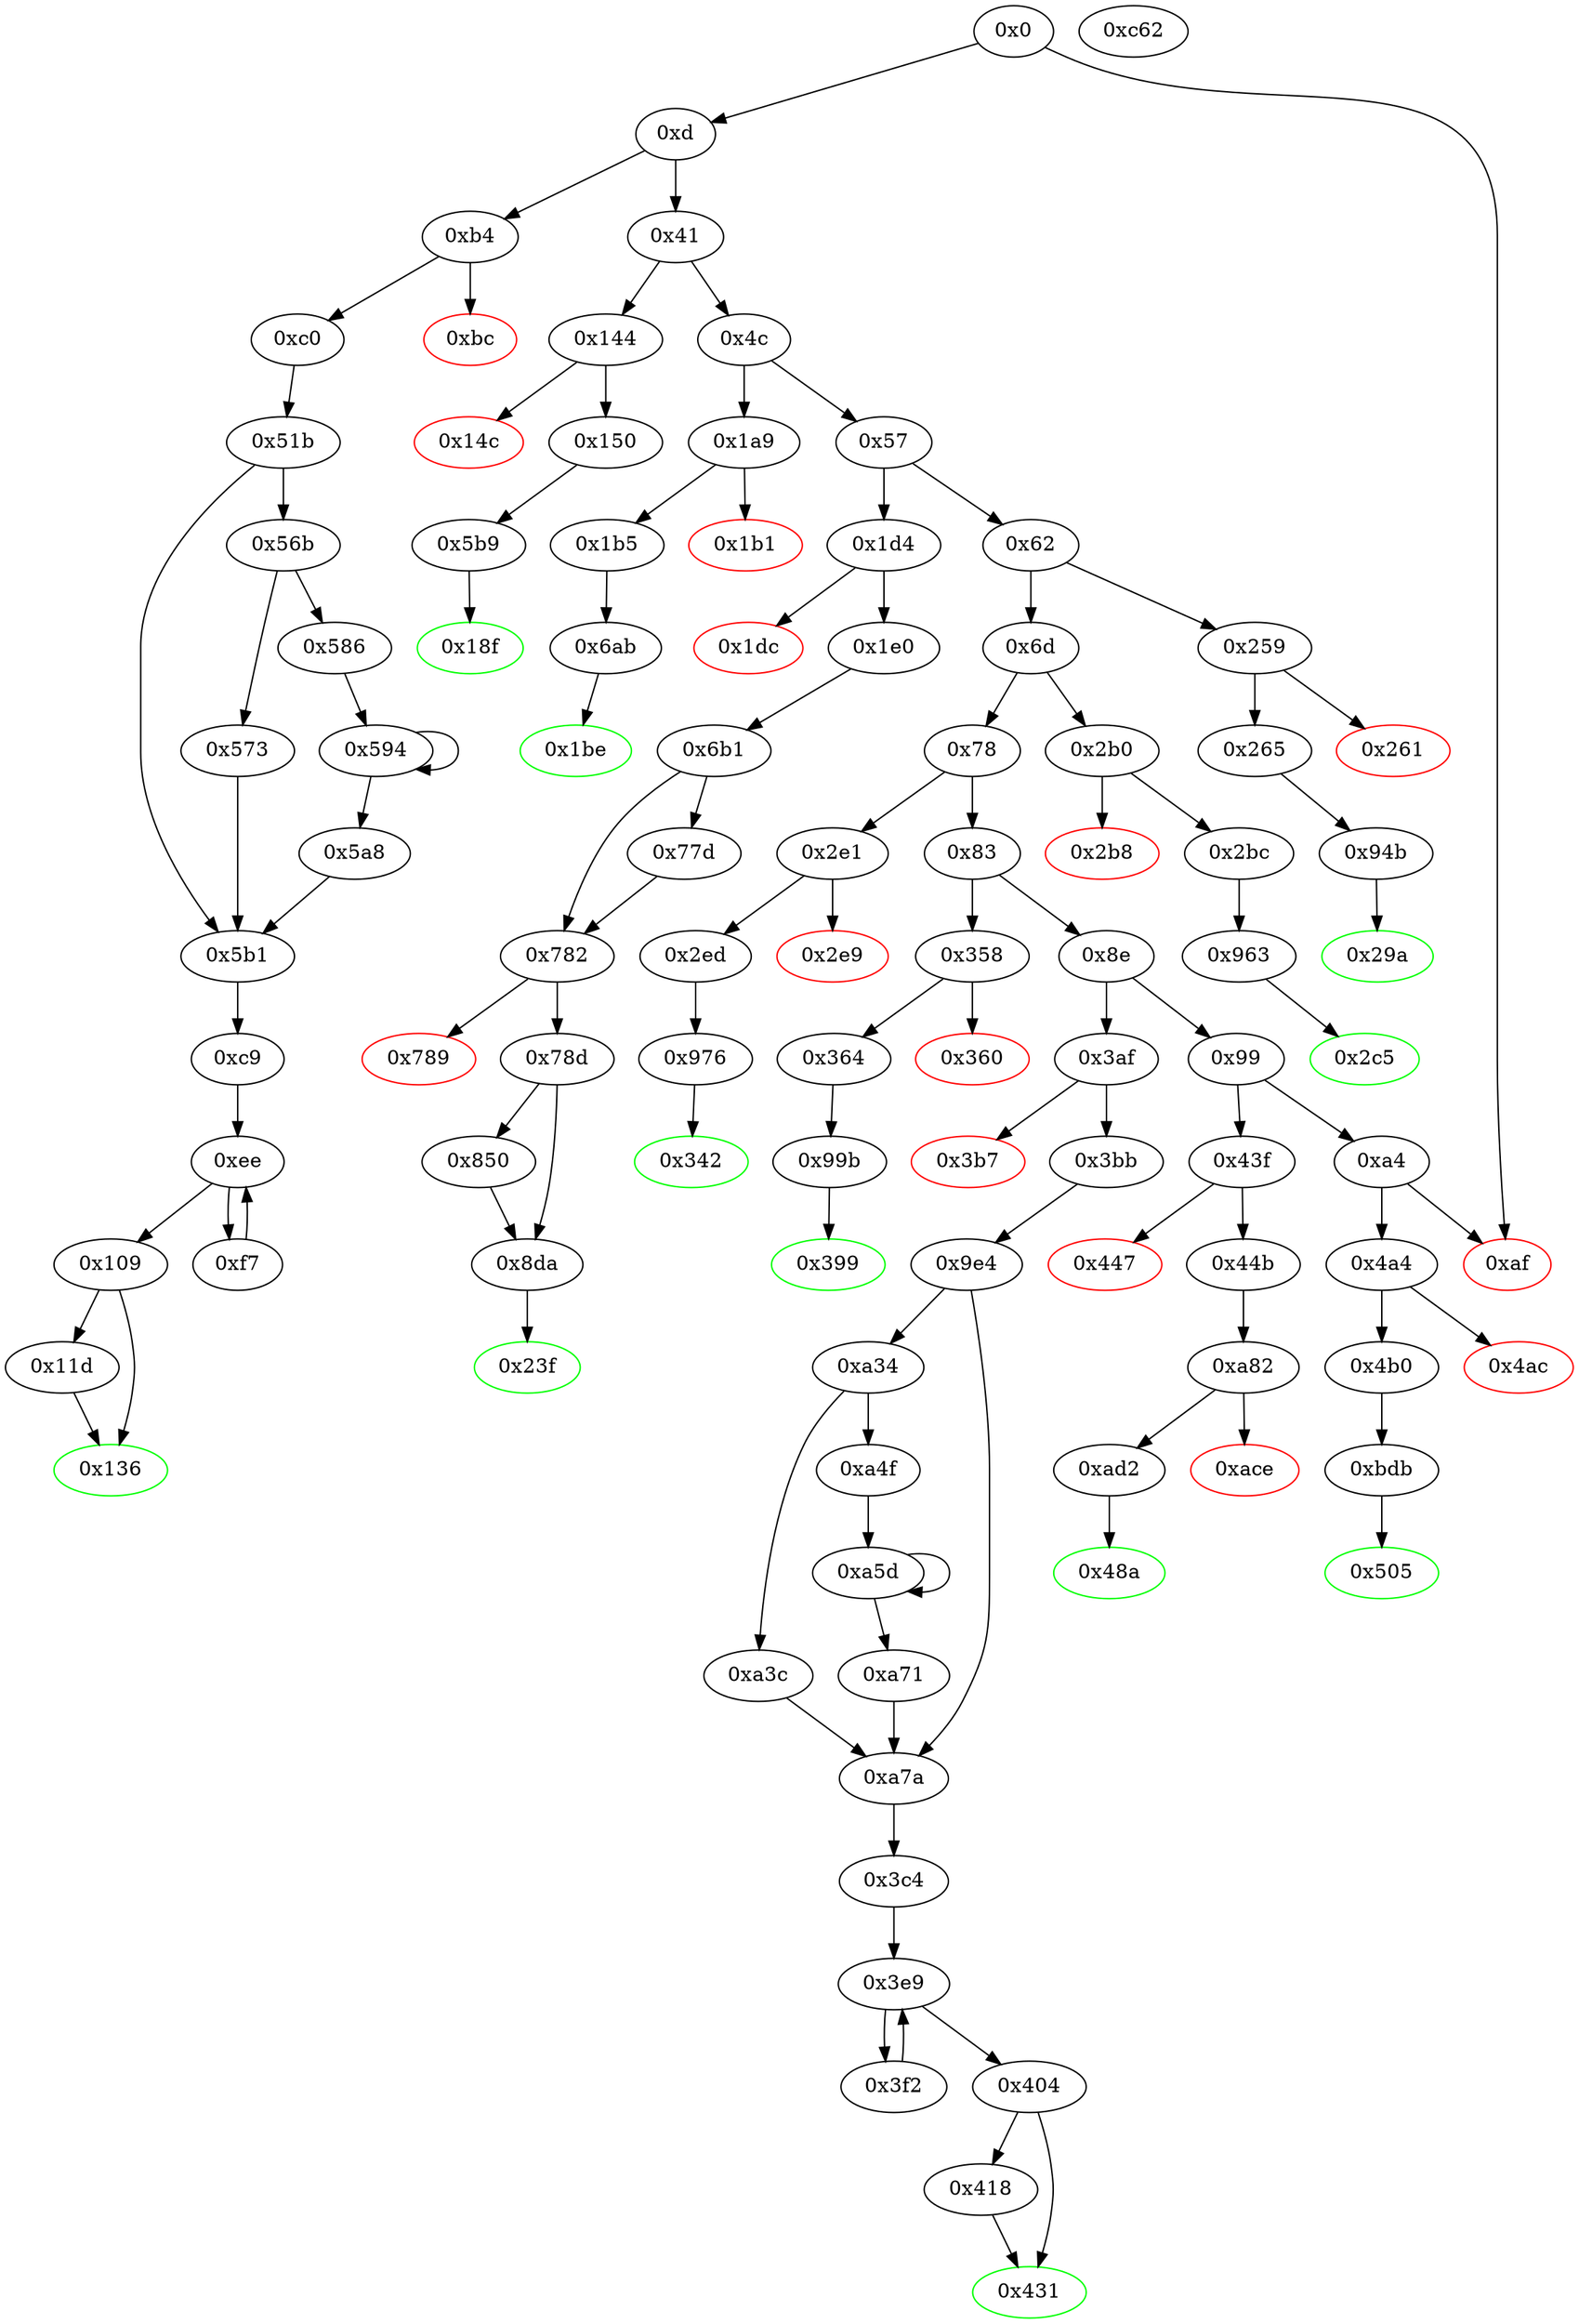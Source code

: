 digraph "" {
"0x6ab" [fillcolor=white, id="0x6ab", style=filled, tooltip="Block 0x6ab\n[0x6ab:0x6b0]\n---\nPredecessors: [0x1b5]\nSuccessors: [0x1be]\n---\n0x6ab JUMPDEST\n0x6ac PUSH1 0x0\n0x6ae SLOAD\n0x6af DUP2\n0x6b0 JUMP\n---\n0x6ab: JUMPDEST \n0x6ac: V463 = 0x0\n0x6ae: V464 = S[0x0]\n0x6b0: JUMP 0x1be\n---\nEntry stack: [V11, 0x1be]\nStack pops: 1\nStack additions: [S0, V464]\nExit stack: [V11, 0x1be, V464]\n\nDef sites:\nV11: {0xd.0x35}\n0x1be: {0x1b5.0x1b7}\n"];
"0xc9" [fillcolor=white, id="0xc9", style=filled, tooltip="Block 0xc9\n[0xc9:0xed]\n---\nPredecessors: [0x5b1]\nSuccessors: [0xee]\n---\n0xc9 JUMPDEST\n0xca PUSH1 0x40\n0xcc MLOAD\n0xcd DUP1\n0xce DUP1\n0xcf PUSH1 0x20\n0xd1 ADD\n0xd2 DUP3\n0xd3 DUP2\n0xd4 SUB\n0xd5 DUP3\n0xd6 MSTORE\n0xd7 DUP4\n0xd8 DUP2\n0xd9 DUP2\n0xda MLOAD\n0xdb DUP2\n0xdc MSTORE\n0xdd PUSH1 0x20\n0xdf ADD\n0xe0 SWAP2\n0xe1 POP\n0xe2 DUP1\n0xe3 MLOAD\n0xe4 SWAP1\n0xe5 PUSH1 0x20\n0xe7 ADD\n0xe8 SWAP1\n0xe9 DUP1\n0xea DUP4\n0xeb DUP4\n0xec PUSH1 0x0\n---\n0xc9: JUMPDEST \n0xca: V52 = 0x40\n0xcc: V53 = M[0x40]\n0xcf: V54 = 0x20\n0xd1: V55 = ADD 0x20 V53\n0xd4: V56 = SUB V55 V53\n0xd6: M[V53] = V56\n0xda: V57 = M[V380]\n0xdc: M[V55] = V57\n0xdd: V58 = 0x20\n0xdf: V59 = ADD 0x20 V55\n0xe3: V60 = M[V380]\n0xe5: V61 = 0x20\n0xe7: V62 = ADD 0x20 V380\n0xec: V63 = 0x0\n---\nEntry stack: [V11, 0xc9, V380]\nStack pops: 1\nStack additions: [S0, V53, V53, V59, V62, V60, V60, V59, V62, 0x0]\nExit stack: [V11, 0xc9, V380, V53, V53, V59, V62, V60, V60, V59, V62, 0x0]\n\nDef sites:\nV11: {0xd.0x35}\n0xc9: {0xc0.0xc2}\nV380: {0x51b.0x540}\n"];
"0x9e4" [fillcolor=white, id="0x9e4", style=filled, tooltip="Block 0x9e4\n[0x9e4:0xa33]\n---\nPredecessors: [0x3bb]\nSuccessors: [0xa34, 0xa7a]\n---\n0x9e4 JUMPDEST\n0x9e5 PUSH1 0x5\n0x9e7 DUP1\n0x9e8 SLOAD\n0x9e9 PUSH1 0x1\n0x9eb DUP2\n0x9ec PUSH1 0x1\n0x9ee AND\n0x9ef ISZERO\n0x9f0 PUSH2 0x100\n0x9f3 MUL\n0x9f4 SUB\n0x9f5 AND\n0x9f6 PUSH1 0x2\n0x9f8 SWAP1\n0x9f9 DIV\n0x9fa DUP1\n0x9fb PUSH1 0x1f\n0x9fd ADD\n0x9fe PUSH1 0x20\n0xa00 DUP1\n0xa01 SWAP2\n0xa02 DIV\n0xa03 MUL\n0xa04 PUSH1 0x20\n0xa06 ADD\n0xa07 PUSH1 0x40\n0xa09 MLOAD\n0xa0a SWAP1\n0xa0b DUP2\n0xa0c ADD\n0xa0d PUSH1 0x40\n0xa0f MSTORE\n0xa10 DUP1\n0xa11 SWAP3\n0xa12 SWAP2\n0xa13 SWAP1\n0xa14 DUP2\n0xa15 DUP2\n0xa16 MSTORE\n0xa17 PUSH1 0x20\n0xa19 ADD\n0xa1a DUP3\n0xa1b DUP1\n0xa1c SLOAD\n0xa1d PUSH1 0x1\n0xa1f DUP2\n0xa20 PUSH1 0x1\n0xa22 AND\n0xa23 ISZERO\n0xa24 PUSH2 0x100\n0xa27 MUL\n0xa28 SUB\n0xa29 AND\n0xa2a PUSH1 0x2\n0xa2c SWAP1\n0xa2d DIV\n0xa2e DUP1\n0xa2f ISZERO\n0xa30 PUSH2 0xa7a\n0xa33 JUMPI\n---\n0x9e4: JUMPDEST \n0x9e5: V631 = 0x5\n0x9e8: V632 = S[0x5]\n0x9e9: V633 = 0x1\n0x9ec: V634 = 0x1\n0x9ee: V635 = AND 0x1 V632\n0x9ef: V636 = ISZERO V635\n0x9f0: V637 = 0x100\n0x9f3: V638 = MUL 0x100 V636\n0x9f4: V639 = SUB V638 0x1\n0x9f5: V640 = AND V639 V632\n0x9f6: V641 = 0x2\n0x9f9: V642 = DIV V640 0x2\n0x9fb: V643 = 0x1f\n0x9fd: V644 = ADD 0x1f V642\n0x9fe: V645 = 0x20\n0xa02: V646 = DIV V644 0x20\n0xa03: V647 = MUL V646 0x20\n0xa04: V648 = 0x20\n0xa06: V649 = ADD 0x20 V647\n0xa07: V650 = 0x40\n0xa09: V651 = M[0x40]\n0xa0c: V652 = ADD V651 V649\n0xa0d: V653 = 0x40\n0xa0f: M[0x40] = V652\n0xa16: M[V651] = V642\n0xa17: V654 = 0x20\n0xa19: V655 = ADD 0x20 V651\n0xa1c: V656 = S[0x5]\n0xa1d: V657 = 0x1\n0xa20: V658 = 0x1\n0xa22: V659 = AND 0x1 V656\n0xa23: V660 = ISZERO V659\n0xa24: V661 = 0x100\n0xa27: V662 = MUL 0x100 V660\n0xa28: V663 = SUB V662 0x1\n0xa29: V664 = AND V663 V656\n0xa2a: V665 = 0x2\n0xa2d: V666 = DIV V664 0x2\n0xa2f: V667 = ISZERO V666\n0xa30: V668 = 0xa7a\n0xa33: JUMPI 0xa7a V667\n---\nEntry stack: [V11, 0x3c4]\nStack pops: 0\nStack additions: [V651, 0x5, V642, V655, 0x5, V666]\nExit stack: [V11, 0x3c4, V651, 0x5, V642, V655, 0x5, V666]\n\nDef sites:\nV11: {0xd.0x35}\n0x3c4: {0x3bb.0x3bd}\n"];
"0x150" [fillcolor=white, id="0x150", style=filled, tooltip="Block 0x150\n[0x150:0x18e]\n---\nPredecessors: [0x144]\nSuccessors: [0x5b9]\n---\n0x150 JUMPDEST\n0x151 POP\n0x152 PUSH2 0x18f\n0x155 PUSH1 0x4\n0x157 DUP1\n0x158 CALLDATASIZE\n0x159 SUB\n0x15a DUP2\n0x15b ADD\n0x15c SWAP1\n0x15d DUP1\n0x15e DUP1\n0x15f CALLDATALOAD\n0x160 PUSH20 0xffffffffffffffffffffffffffffffffffffffff\n0x175 AND\n0x176 SWAP1\n0x177 PUSH1 0x20\n0x179 ADD\n0x17a SWAP1\n0x17b SWAP3\n0x17c SWAP2\n0x17d SWAP1\n0x17e DUP1\n0x17f CALLDATALOAD\n0x180 SWAP1\n0x181 PUSH1 0x20\n0x183 ADD\n0x184 SWAP1\n0x185 SWAP3\n0x186 SWAP2\n0x187 SWAP1\n0x188 POP\n0x189 POP\n0x18a POP\n0x18b PUSH2 0x5b9\n0x18e JUMP\n---\n0x150: JUMPDEST \n0x152: V97 = 0x18f\n0x155: V98 = 0x4\n0x158: V99 = CALLDATASIZE\n0x159: V100 = SUB V99 0x4\n0x15b: V101 = ADD 0x4 V100\n0x15f: V102 = CALLDATALOAD 0x4\n0x160: V103 = 0xffffffffffffffffffffffffffffffffffffffff\n0x175: V104 = AND 0xffffffffffffffffffffffffffffffffffffffff V102\n0x177: V105 = 0x20\n0x179: V106 = ADD 0x20 0x4\n0x17f: V107 = CALLDATALOAD 0x24\n0x181: V108 = 0x20\n0x183: V109 = ADD 0x20 0x24\n0x18b: V110 = 0x5b9\n0x18e: JUMP 0x5b9\n---\nEntry stack: [V11, V93]\nStack pops: 1\nStack additions: [0x18f, V104, V107]\nExit stack: [V11, 0x18f, V104, V107]\n\nDef sites:\nV11: {0xd.0x35}\nV93: {0x144.0x145}\n"];
"0x48a" [color=green, fillcolor=white, id="0x48a", style=filled, tooltip="Block 0x48a\n[0x48a:0x4a3]\n---\nPredecessors: [0xad2]\nSuccessors: []\n---\n0x48a JUMPDEST\n0x48b PUSH1 0x40\n0x48d MLOAD\n0x48e DUP1\n0x48f DUP3\n0x490 ISZERO\n0x491 ISZERO\n0x492 ISZERO\n0x493 ISZERO\n0x494 DUP2\n0x495 MSTORE\n0x496 PUSH1 0x20\n0x498 ADD\n0x499 SWAP2\n0x49a POP\n0x49b POP\n0x49c PUSH1 0x40\n0x49e MLOAD\n0x49f DUP1\n0x4a0 SWAP2\n0x4a1 SUB\n0x4a2 SWAP1\n0x4a3 RETURN\n---\n0x48a: JUMPDEST \n0x48b: V322 = 0x40\n0x48d: V323 = M[0x40]\n0x490: V324 = ISZERO 0x1\n0x491: V325 = ISZERO 0x0\n0x492: V326 = ISZERO 0x1\n0x493: V327 = ISZERO 0x0\n0x495: M[V323] = 0x1\n0x496: V328 = 0x20\n0x498: V329 = ADD 0x20 V323\n0x49c: V330 = 0x40\n0x49e: V331 = M[0x40]\n0x4a1: V332 = SUB V329 V331\n0x4a3: RETURN V331 V332\n---\nEntry stack: [V11, 0x1]\nStack pops: 1\nStack additions: []\nExit stack: [V11]\n\nDef sites:\nV11: {0xd.0x35}\n0x1: {0xad2.0xbd2}\n"];
"0xee" [fillcolor=white, id="0xee", style=filled, tooltip="Block 0xee\n[0xee:0xf6]\n---\nPredecessors: [0xc9, 0xf7]\nSuccessors: [0xf7, 0x109]\n---\n0xee JUMPDEST\n0xef DUP4\n0xf0 DUP2\n0xf1 LT\n0xf2 ISZERO\n0xf3 PUSH2 0x109\n0xf6 JUMPI\n---\n0xee: JUMPDEST \n0xf1: V64 = LT S0 V60\n0xf2: V65 = ISZERO V64\n0xf3: V66 = 0x109\n0xf6: JUMPI 0x109 V65\n---\nEntry stack: [V11, 0xc9, V380, V53, V53, V59, V62, V60, V60, V59, V62, S0]\nStack pops: 4\nStack additions: [S3, S2, S1, S0]\nExit stack: [V11, 0xc9, V380, V53, V53, V59, V62, V60, V60, V59, V62, S0]\n\nDef sites:\nV11: {0xd.0x35}\n0xc9: {0xc0.0xc2}\nV380: {0x51b.0x540}\nV53: {0xc9.0xcc}\nV53: {0xc9.0xcc}\nV59: {0xc9.0xdf}\nV62: {0xc9.0xe7}\nV60: {0xc9.0xe3}\nV60: {0xc9.0xe3}\nV59: {0xc9.0xdf}\nV62: {0xc9.0xe7}\nS0: {0xc9.0xec, 0xf7.0x102}\n"];
"0x62" [fillcolor=white, id="0x62", style=filled, tooltip="Block 0x62\n[0x62:0x6c]\n---\nPredecessors: [0x57]\nSuccessors: [0x6d, 0x259]\n---\n0x62 DUP1\n0x63 PUSH4 0x27e235e3\n0x68 EQ\n0x69 PUSH2 0x259\n0x6c JUMPI\n---\n0x63: V24 = 0x27e235e3\n0x68: V25 = EQ 0x27e235e3 V11\n0x69: V26 = 0x259\n0x6c: JUMPI 0x259 V25\n---\nEntry stack: [V11]\nStack pops: 1\nStack additions: [S0]\nExit stack: [V11]\n\nDef sites:\nV11: {0xd.0x35}\n"];
"0x1be" [color=green, fillcolor=white, id="0x1be", style=filled, tooltip="Block 0x1be\n[0x1be:0x1d3]\n---\nPredecessors: [0x6ab]\nSuccessors: []\n---\n0x1be JUMPDEST\n0x1bf PUSH1 0x40\n0x1c1 MLOAD\n0x1c2 DUP1\n0x1c3 DUP3\n0x1c4 DUP2\n0x1c5 MSTORE\n0x1c6 PUSH1 0x20\n0x1c8 ADD\n0x1c9 SWAP2\n0x1ca POP\n0x1cb POP\n0x1cc PUSH1 0x40\n0x1ce MLOAD\n0x1cf DUP1\n0x1d0 SWAP2\n0x1d1 SUB\n0x1d2 SWAP1\n0x1d3 RETURN\n---\n0x1be: JUMPDEST \n0x1bf: V128 = 0x40\n0x1c1: V129 = M[0x40]\n0x1c5: M[V129] = V464\n0x1c6: V130 = 0x20\n0x1c8: V131 = ADD 0x20 V129\n0x1cc: V132 = 0x40\n0x1ce: V133 = M[0x40]\n0x1d1: V134 = SUB V131 V133\n0x1d3: RETURN V133 V134\n---\nEntry stack: [V11, 0x1be, V464]\nStack pops: 1\nStack additions: []\nExit stack: [V11, 0x1be]\n\nDef sites:\nV11: {0xd.0x35}\n0x1be: {0x1b5.0x1b7}\nV464: {0x6ab.0x6ae}\n"];
"0x43f" [fillcolor=white, id="0x43f", style=filled, tooltip="Block 0x43f\n[0x43f:0x446]\n---\nPredecessors: [0x99]\nSuccessors: [0x447, 0x44b]\n---\n0x43f JUMPDEST\n0x440 CALLVALUE\n0x441 DUP1\n0x442 ISZERO\n0x443 PUSH2 0x44b\n0x446 JUMPI\n---\n0x43f: JUMPDEST \n0x440: V304 = CALLVALUE\n0x442: V305 = ISZERO V304\n0x443: V306 = 0x44b\n0x446: JUMPI 0x44b V305\n---\nEntry stack: [V11]\nStack pops: 0\nStack additions: [V304]\nExit stack: [V11, V304]\n\nDef sites:\nV11: {0xd.0x35}\n"];
"0x2e1" [fillcolor=white, id="0x2e1", style=filled, tooltip="Block 0x2e1\n[0x2e1:0x2e8]\n---\nPredecessors: [0x78]\nSuccessors: [0x2e9, 0x2ed]\n---\n0x2e1 JUMPDEST\n0x2e2 CALLVALUE\n0x2e3 DUP1\n0x2e4 ISZERO\n0x2e5 PUSH2 0x2ed\n0x2e8 JUMPI\n---\n0x2e1: JUMPDEST \n0x2e2: V208 = CALLVALUE\n0x2e4: V209 = ISZERO V208\n0x2e5: V210 = 0x2ed\n0x2e8: JUMPI 0x2ed V209\n---\nEntry stack: [V11]\nStack pops: 0\nStack additions: [V208]\nExit stack: [V11, V208]\n\nDef sites:\nV11: {0xd.0x35}\n"];
"0x2b8" [color=red, fillcolor=white, id="0x2b8", style=filled, tooltip="Block 0x2b8\n[0x2b8:0x2bb]\n---\nPredecessors: [0x2b0]\nSuccessors: []\n---\n0x2b8 PUSH1 0x0\n0x2ba DUP1\n0x2bb REVERT\n---\n0x2b8: V194 = 0x0\n0x2bb: REVERT 0x0 0x0\n---\nEntry stack: [V11, V191]\nStack pops: 0\nStack additions: []\nExit stack: [V11, V191]\n\nDef sites:\nV11: {0xd.0x35}\nV191: {0x2b0.0x2b1}\n"];
"0x261" [color=red, fillcolor=white, id="0x261", style=filled, tooltip="Block 0x261\n[0x261:0x264]\n---\nPredecessors: [0x259]\nSuccessors: []\n---\n0x261 PUSH1 0x0\n0x263 DUP1\n0x264 REVERT\n---\n0x261: V172 = 0x0\n0x264: REVERT 0x0 0x0\n---\nEntry stack: [V11, V169]\nStack pops: 0\nStack additions: []\nExit stack: [V11, V169]\n\nDef sites:\nV11: {0xd.0x35}\nV169: {0x259.0x25a}\n"];
"0x4ac" [color=red, fillcolor=white, id="0x4ac", style=filled, tooltip="Block 0x4ac\n[0x4ac:0x4af]\n---\nPredecessors: [0x4a4]\nSuccessors: []\n---\n0x4ac PUSH1 0x0\n0x4ae DUP1\n0x4af REVERT\n---\n0x4ac: V336 = 0x0\n0x4af: REVERT 0x0 0x0\n---\nEntry stack: [V11, V333]\nStack pops: 0\nStack additions: []\nExit stack: [V11, V333]\n\nDef sites:\nV11: {0xd.0x35}\nV333: {0x4a4.0x4a5}\n"];
"0xace" [color=red, fillcolor=white, id="0xace", style=filled, tooltip="Block 0xace\n[0xace:0xad1]\n---\nPredecessors: [0xa82]\nSuccessors: []\n---\n0xace PUSH1 0x0\n0xad0 DUP1\n0xad1 REVERT\n---\n0xace: V715 = 0x0\n0xad1: REVERT 0x0 0x0\n---\nEntry stack: [V11, 0x48a, V315, V318, 0x0]\nStack pops: 0\nStack additions: []\nExit stack: [V11, 0x48a, V315, V318, 0x0]\n\nDef sites:\nV11: {0xd.0x35}\n0x48a: {0x44b.0x44d}\nV315: {0x44b.0x470}\nV318: {0x44b.0x47a}\n0x0: {0xa82.0xa83}\n"];
"0x586" [fillcolor=white, id="0x586", style=filled, tooltip="Block 0x586\n[0x586:0x593]\n---\nPredecessors: [0x56b]\nSuccessors: [0x594]\n---\n0x586 JUMPDEST\n0x587 DUP3\n0x588 ADD\n0x589 SWAP2\n0x58a SWAP1\n0x58b PUSH1 0x0\n0x58d MSTORE\n0x58e PUSH1 0x20\n0x590 PUSH1 0x0\n0x592 SHA3\n0x593 SWAP1\n---\n0x586: JUMPDEST \n0x588: V408 = ADD V384 V395\n0x58b: V409 = 0x0\n0x58d: M[0x0] = 0x3\n0x58e: V410 = 0x20\n0x590: V411 = 0x0\n0x592: V412 = SHA3 0x0 0x20\n---\nEntry stack: [V11, 0xc9, V380, 0x3, V371, V384, 0x3, V395]\nStack pops: 3\nStack additions: [V408, V412, S2]\nExit stack: [V11, 0xc9, V380, 0x3, V371, V408, V412, V384]\n\nDef sites:\nV11: {0xd.0x35}\n0xc9: {0xc0.0xc2}\nV380: {0x51b.0x540}\n0x3: {0x51b.0x51c}\nV371: {0x51b.0x530}\nV384: {0x51b.0x550}\n0x3: {0x51b.0x51c}\nV395: {0x51b.0x564}\n"];
"0x11d" [fillcolor=white, id="0x11d", style=filled, tooltip="Block 0x11d\n[0x11d:0x135]\n---\nPredecessors: [0x109]\nSuccessors: [0x136]\n---\n0x11d DUP1\n0x11e DUP3\n0x11f SUB\n0x120 DUP1\n0x121 MLOAD\n0x122 PUSH1 0x1\n0x124 DUP4\n0x125 PUSH1 0x20\n0x127 SUB\n0x128 PUSH2 0x100\n0x12b EXP\n0x12c SUB\n0x12d NOT\n0x12e AND\n0x12f DUP2\n0x130 MSTORE\n0x131 PUSH1 0x20\n0x133 ADD\n0x134 SWAP2\n0x135 POP\n---\n0x11f: V78 = SUB V73 V75\n0x121: V79 = M[V78]\n0x122: V80 = 0x1\n0x125: V81 = 0x20\n0x127: V82 = SUB 0x20 V75\n0x128: V83 = 0x100\n0x12b: V84 = EXP 0x100 V82\n0x12c: V85 = SUB V84 0x1\n0x12d: V86 = NOT V85\n0x12e: V87 = AND V86 V79\n0x130: M[V78] = V87\n0x131: V88 = 0x20\n0x133: V89 = ADD 0x20 V78\n---\nEntry stack: [V11, 0xc9, V380, V53, V53, V73, V75]\nStack pops: 2\nStack additions: [V89, S0]\nExit stack: [V11, 0xc9, V380, V53, V53, V89, V75]\n\nDef sites:\nV11: {0xd.0x35}\n0xc9: {0xc0.0xc2}\nV380: {0x51b.0x540}\nV53: {0xc9.0xcc}\nV53: {0xc9.0xcc}\nV73: {0x109.0x112}\nV75: {0x109.0x116}\n"];
"0x342" [color=green, fillcolor=white, id="0x342", style=filled, tooltip="Block 0x342\n[0x342:0x357]\n---\nPredecessors: [0x976]\nSuccessors: []\n---\n0x342 JUMPDEST\n0x343 PUSH1 0x40\n0x345 MLOAD\n0x346 DUP1\n0x347 DUP3\n0x348 DUP2\n0x349 MSTORE\n0x34a PUSH1 0x20\n0x34c ADD\n0x34d SWAP2\n0x34e POP\n0x34f POP\n0x350 PUSH1 0x40\n0x352 MLOAD\n0x353 DUP1\n0x354 SWAP2\n0x355 SUB\n0x356 SWAP1\n0x357 RETURN\n---\n0x342: JUMPDEST \n0x343: V228 = 0x40\n0x345: V229 = M[0x40]\n0x349: M[V229] = V616\n0x34a: V230 = 0x20\n0x34c: V231 = ADD 0x20 V229\n0x350: V232 = 0x40\n0x352: V233 = M[0x40]\n0x355: V234 = SUB V231 V233\n0x357: RETURN V233 V234\n---\nEntry stack: [V11, 0x342, V616]\nStack pops: 1\nStack additions: []\nExit stack: [V11, 0x342]\n\nDef sites:\nV11: {0xd.0x35}\n0x342: {0x2ed.0x2ef}\nV616: {0x976.0x998}\n"];
"0x789" [color=red, fillcolor=white, id="0x789", style=filled, tooltip="Block 0x789\n[0x789:0x78c]\n---\nPredecessors: [0x782]\nSuccessors: []\n---\n0x789 PUSH1 0x0\n0x78b DUP1\n0x78c REVERT\n---\n0x789: V513 = 0x0\n0x78c: REVERT 0x0 0x0\n---\nEntry stack: [V11, 0x23f, V146, V151, V154, 0x0, V490]\nStack pops: 0\nStack additions: []\nExit stack: [V11, 0x23f, V146, V151, V154, 0x0, V490]\n\nDef sites:\nV11: {0xd.0x35}\n0x23f: {0x1e0.0x1e2}\nV146: {0x1e0.0x205}\nV151: {0x1e0.0x225}\nV154: {0x1e0.0x22f}\n0x0: {0x6b1.0x6b2}\nV490: {0x6b1.0x731}\n"];
"0x573" [fillcolor=white, id="0x573", style=filled, tooltip="Block 0x573\n[0x573:0x585]\n---\nPredecessors: [0x56b]\nSuccessors: [0x5b1]\n---\n0x573 PUSH2 0x100\n0x576 DUP1\n0x577 DUP4\n0x578 SLOAD\n0x579 DIV\n0x57a MUL\n0x57b DUP4\n0x57c MSTORE\n0x57d SWAP2\n0x57e PUSH1 0x20\n0x580 ADD\n0x581 SWAP2\n0x582 PUSH2 0x5b1\n0x585 JUMP\n---\n0x573: V401 = 0x100\n0x578: V402 = S[0x3]\n0x579: V403 = DIV V402 0x100\n0x57a: V404 = MUL V403 0x100\n0x57c: M[V384] = V404\n0x57e: V405 = 0x20\n0x580: V406 = ADD 0x20 V384\n0x582: V407 = 0x5b1\n0x585: JUMP 0x5b1\n---\nEntry stack: [V11, 0xc9, V380, 0x3, V371, V384, 0x3, V395]\nStack pops: 3\nStack additions: [V406, S1, S0]\nExit stack: [V11, 0xc9, V380, 0x3, V371, V406, 0x3, V395]\n\nDef sites:\nV11: {0xd.0x35}\n0xc9: {0xc0.0xc2}\nV380: {0x51b.0x540}\n0x3: {0x51b.0x51c}\nV371: {0x51b.0x530}\nV384: {0x51b.0x550}\n0x3: {0x51b.0x51c}\nV395: {0x51b.0x564}\n"];
"0x6d" [fillcolor=white, id="0x6d", style=filled, tooltip="Block 0x6d\n[0x6d:0x77]\n---\nPredecessors: [0x62]\nSuccessors: [0x78, 0x2b0]\n---\n0x6d DUP1\n0x6e PUSH4 0x313ce567\n0x73 EQ\n0x74 PUSH2 0x2b0\n0x77 JUMPI\n---\n0x6e: V27 = 0x313ce567\n0x73: V28 = EQ 0x313ce567 V11\n0x74: V29 = 0x2b0\n0x77: JUMPI 0x2b0 V28\n---\nEntry stack: [V11]\nStack pops: 1\nStack additions: [S0]\nExit stack: [V11]\n\nDef sites:\nV11: {0xd.0x35}\n"];
"0xd" [fillcolor=white, id="0xd", style=filled, tooltip="Block 0xd\n[0xd:0x40]\n---\nPredecessors: [0x0]\nSuccessors: [0x41, 0xb4]\n---\n0xd PUSH1 0x0\n0xf CALLDATALOAD\n0x10 PUSH29 0x100000000000000000000000000000000000000000000000000000000\n0x2e SWAP1\n0x2f DIV\n0x30 PUSH4 0xffffffff\n0x35 AND\n0x36 DUP1\n0x37 PUSH4 0x6fdde03\n0x3c EQ\n0x3d PUSH2 0xb4\n0x40 JUMPI\n---\n0xd: V6 = 0x0\n0xf: V7 = CALLDATALOAD 0x0\n0x10: V8 = 0x100000000000000000000000000000000000000000000000000000000\n0x2f: V9 = DIV V7 0x100000000000000000000000000000000000000000000000000000000\n0x30: V10 = 0xffffffff\n0x35: V11 = AND 0xffffffff V9\n0x37: V12 = 0x6fdde03\n0x3c: V13 = EQ 0x6fdde03 V11\n0x3d: V14 = 0xb4\n0x40: JUMPI 0xb4 V13\n---\nEntry stack: []\nStack pops: 0\nStack additions: [V11]\nExit stack: [V11]\n\nDef sites:\n"];
"0x6b1" [fillcolor=white, id="0x6b1", style=filled, tooltip="Block 0x6b1\n[0x6b1:0x77c]\n---\nPredecessors: [0x1e0]\nSuccessors: [0x77d, 0x782]\n---\n0x6b1 JUMPDEST\n0x6b2 PUSH1 0x0\n0x6b4 DUP1\n0x6b5 PUSH1 0x2\n0x6b7 PUSH1 0x0\n0x6b9 DUP7\n0x6ba PUSH20 0xffffffffffffffffffffffffffffffffffffffff\n0x6cf AND\n0x6d0 PUSH20 0xffffffffffffffffffffffffffffffffffffffff\n0x6e5 AND\n0x6e6 DUP2\n0x6e7 MSTORE\n0x6e8 PUSH1 0x20\n0x6ea ADD\n0x6eb SWAP1\n0x6ec DUP2\n0x6ed MSTORE\n0x6ee PUSH1 0x20\n0x6f0 ADD\n0x6f1 PUSH1 0x0\n0x6f3 SHA3\n0x6f4 PUSH1 0x0\n0x6f6 CALLER\n0x6f7 PUSH20 0xffffffffffffffffffffffffffffffffffffffff\n0x70c AND\n0x70d PUSH20 0xffffffffffffffffffffffffffffffffffffffff\n0x722 AND\n0x723 DUP2\n0x724 MSTORE\n0x725 PUSH1 0x20\n0x727 ADD\n0x728 SWAP1\n0x729 DUP2\n0x72a MSTORE\n0x72b PUSH1 0x20\n0x72d ADD\n0x72e PUSH1 0x0\n0x730 SHA3\n0x731 SLOAD\n0x732 SWAP1\n0x733 POP\n0x734 DUP3\n0x735 PUSH1 0x1\n0x737 PUSH1 0x0\n0x739 DUP8\n0x73a PUSH20 0xffffffffffffffffffffffffffffffffffffffff\n0x74f AND\n0x750 PUSH20 0xffffffffffffffffffffffffffffffffffffffff\n0x765 AND\n0x766 DUP2\n0x767 MSTORE\n0x768 PUSH1 0x20\n0x76a ADD\n0x76b SWAP1\n0x76c DUP2\n0x76d MSTORE\n0x76e PUSH1 0x20\n0x770 ADD\n0x771 PUSH1 0x0\n0x773 SHA3\n0x774 SLOAD\n0x775 LT\n0x776 ISZERO\n0x777 DUP1\n0x778 ISZERO\n0x779 PUSH2 0x782\n0x77c JUMPI\n---\n0x6b1: JUMPDEST \n0x6b2: V465 = 0x0\n0x6b5: V466 = 0x2\n0x6b7: V467 = 0x0\n0x6ba: V468 = 0xffffffffffffffffffffffffffffffffffffffff\n0x6cf: V469 = AND 0xffffffffffffffffffffffffffffffffffffffff V146\n0x6d0: V470 = 0xffffffffffffffffffffffffffffffffffffffff\n0x6e5: V471 = AND 0xffffffffffffffffffffffffffffffffffffffff V469\n0x6e7: M[0x0] = V471\n0x6e8: V472 = 0x20\n0x6ea: V473 = ADD 0x20 0x0\n0x6ed: M[0x20] = 0x2\n0x6ee: V474 = 0x20\n0x6f0: V475 = ADD 0x20 0x20\n0x6f1: V476 = 0x0\n0x6f3: V477 = SHA3 0x0 0x40\n0x6f4: V478 = 0x0\n0x6f6: V479 = CALLER\n0x6f7: V480 = 0xffffffffffffffffffffffffffffffffffffffff\n0x70c: V481 = AND 0xffffffffffffffffffffffffffffffffffffffff V479\n0x70d: V482 = 0xffffffffffffffffffffffffffffffffffffffff\n0x722: V483 = AND 0xffffffffffffffffffffffffffffffffffffffff V481\n0x724: M[0x0] = V483\n0x725: V484 = 0x20\n0x727: V485 = ADD 0x20 0x0\n0x72a: M[0x20] = V477\n0x72b: V486 = 0x20\n0x72d: V487 = ADD 0x20 0x20\n0x72e: V488 = 0x0\n0x730: V489 = SHA3 0x0 0x40\n0x731: V490 = S[V489]\n0x735: V491 = 0x1\n0x737: V492 = 0x0\n0x73a: V493 = 0xffffffffffffffffffffffffffffffffffffffff\n0x74f: V494 = AND 0xffffffffffffffffffffffffffffffffffffffff V146\n0x750: V495 = 0xffffffffffffffffffffffffffffffffffffffff\n0x765: V496 = AND 0xffffffffffffffffffffffffffffffffffffffff V494\n0x767: M[0x0] = V496\n0x768: V497 = 0x20\n0x76a: V498 = ADD 0x20 0x0\n0x76d: M[0x20] = 0x1\n0x76e: V499 = 0x20\n0x770: V500 = ADD 0x20 0x20\n0x771: V501 = 0x0\n0x773: V502 = SHA3 0x0 0x40\n0x774: V503 = S[V502]\n0x775: V504 = LT V503 V154\n0x776: V505 = ISZERO V504\n0x778: V506 = ISZERO V505\n0x779: V507 = 0x782\n0x77c: JUMPI 0x782 V506\n---\nEntry stack: [V11, 0x23f, V146, V151, V154]\nStack pops: 3\nStack additions: [S2, S1, S0, 0x0, V490, V505]\nExit stack: [V11, 0x23f, V146, V151, V154, 0x0, V490, V505]\n\nDef sites:\nV11: {0xd.0x35}\n0x23f: {0x1e0.0x1e2}\nV146: {0x1e0.0x205}\nV151: {0x1e0.0x225}\nV154: {0x1e0.0x22f}\n"];
"0x4c" [fillcolor=white, id="0x4c", style=filled, tooltip="Block 0x4c\n[0x4c:0x56]\n---\nPredecessors: [0x41]\nSuccessors: [0x57, 0x1a9]\n---\n0x4c DUP1\n0x4d PUSH4 0x18160ddd\n0x52 EQ\n0x53 PUSH2 0x1a9\n0x56 JUMPI\n---\n0x4d: V18 = 0x18160ddd\n0x52: V19 = EQ 0x18160ddd V11\n0x53: V20 = 0x1a9\n0x56: JUMPI 0x1a9 V19\n---\nEntry stack: [V11]\nStack pops: 1\nStack additions: [S0]\nExit stack: [V11]\n\nDef sites:\nV11: {0xd.0x35}\n"];
"0x259" [fillcolor=white, id="0x259", style=filled, tooltip="Block 0x259\n[0x259:0x260]\n---\nPredecessors: [0x62]\nSuccessors: [0x261, 0x265]\n---\n0x259 JUMPDEST\n0x25a CALLVALUE\n0x25b DUP1\n0x25c ISZERO\n0x25d PUSH2 0x265\n0x260 JUMPI\n---\n0x259: JUMPDEST \n0x25a: V169 = CALLVALUE\n0x25c: V170 = ISZERO V169\n0x25d: V171 = 0x265\n0x260: JUMPI 0x265 V170\n---\nEntry stack: [V11]\nStack pops: 0\nStack additions: [V169]\nExit stack: [V11, V169]\n\nDef sites:\nV11: {0xd.0x35}\n"];
"0x1e0" [fillcolor=white, id="0x1e0", style=filled, tooltip="Block 0x1e0\n[0x1e0:0x23e]\n---\nPredecessors: [0x1d4]\nSuccessors: [0x6b1]\n---\n0x1e0 JUMPDEST\n0x1e1 POP\n0x1e2 PUSH2 0x23f\n0x1e5 PUSH1 0x4\n0x1e7 DUP1\n0x1e8 CALLDATASIZE\n0x1e9 SUB\n0x1ea DUP2\n0x1eb ADD\n0x1ec SWAP1\n0x1ed DUP1\n0x1ee DUP1\n0x1ef CALLDATALOAD\n0x1f0 PUSH20 0xffffffffffffffffffffffffffffffffffffffff\n0x205 AND\n0x206 SWAP1\n0x207 PUSH1 0x20\n0x209 ADD\n0x20a SWAP1\n0x20b SWAP3\n0x20c SWAP2\n0x20d SWAP1\n0x20e DUP1\n0x20f CALLDATALOAD\n0x210 PUSH20 0xffffffffffffffffffffffffffffffffffffffff\n0x225 AND\n0x226 SWAP1\n0x227 PUSH1 0x20\n0x229 ADD\n0x22a SWAP1\n0x22b SWAP3\n0x22c SWAP2\n0x22d SWAP1\n0x22e DUP1\n0x22f CALLDATALOAD\n0x230 SWAP1\n0x231 PUSH1 0x20\n0x233 ADD\n0x234 SWAP1\n0x235 SWAP3\n0x236 SWAP2\n0x237 SWAP1\n0x238 POP\n0x239 POP\n0x23a POP\n0x23b PUSH2 0x6b1\n0x23e JUMP\n---\n0x1e0: JUMPDEST \n0x1e2: V139 = 0x23f\n0x1e5: V140 = 0x4\n0x1e8: V141 = CALLDATASIZE\n0x1e9: V142 = SUB V141 0x4\n0x1eb: V143 = ADD 0x4 V142\n0x1ef: V144 = CALLDATALOAD 0x4\n0x1f0: V145 = 0xffffffffffffffffffffffffffffffffffffffff\n0x205: V146 = AND 0xffffffffffffffffffffffffffffffffffffffff V144\n0x207: V147 = 0x20\n0x209: V148 = ADD 0x20 0x4\n0x20f: V149 = CALLDATALOAD 0x24\n0x210: V150 = 0xffffffffffffffffffffffffffffffffffffffff\n0x225: V151 = AND 0xffffffffffffffffffffffffffffffffffffffff V149\n0x227: V152 = 0x20\n0x229: V153 = ADD 0x20 0x24\n0x22f: V154 = CALLDATALOAD 0x44\n0x231: V155 = 0x20\n0x233: V156 = ADD 0x20 0x44\n0x23b: V157 = 0x6b1\n0x23e: JUMP 0x6b1\n---\nEntry stack: [V11, V135]\nStack pops: 1\nStack additions: [0x23f, V146, V151, V154]\nExit stack: [V11, 0x23f, V146, V151, V154]\n\nDef sites:\nV11: {0xd.0x35}\nV135: {0x1d4.0x1d5}\n"];
"0x18f" [color=green, fillcolor=white, id="0x18f", style=filled, tooltip="Block 0x18f\n[0x18f:0x1a8]\n---\nPredecessors: [0x5b9]\nSuccessors: []\n---\n0x18f JUMPDEST\n0x190 PUSH1 0x40\n0x192 MLOAD\n0x193 DUP1\n0x194 DUP3\n0x195 ISZERO\n0x196 ISZERO\n0x197 ISZERO\n0x198 ISZERO\n0x199 DUP2\n0x19a MSTORE\n0x19b PUSH1 0x20\n0x19d ADD\n0x19e SWAP2\n0x19f POP\n0x1a0 POP\n0x1a1 PUSH1 0x40\n0x1a3 MLOAD\n0x1a4 DUP1\n0x1a5 SWAP2\n0x1a6 SUB\n0x1a7 SWAP1\n0x1a8 RETURN\n---\n0x18f: JUMPDEST \n0x190: V111 = 0x40\n0x192: V112 = M[0x40]\n0x195: V113 = ISZERO 0x1\n0x196: V114 = ISZERO 0x0\n0x197: V115 = ISZERO 0x1\n0x198: V116 = ISZERO 0x0\n0x19a: M[V112] = 0x1\n0x19b: V117 = 0x20\n0x19d: V118 = ADD 0x20 V112\n0x1a1: V119 = 0x40\n0x1a3: V120 = M[0x40]\n0x1a6: V121 = SUB V118 V120\n0x1a8: RETURN V120 V121\n---\nEntry stack: [V11, 0x1]\nStack pops: 1\nStack additions: []\nExit stack: [V11]\n\nDef sites:\nV11: {0xd.0x35}\n0x1: {0x5b9.0x6a2}\n"];
"0x2b0" [fillcolor=white, id="0x2b0", style=filled, tooltip="Block 0x2b0\n[0x2b0:0x2b7]\n---\nPredecessors: [0x6d]\nSuccessors: [0x2b8, 0x2bc]\n---\n0x2b0 JUMPDEST\n0x2b1 CALLVALUE\n0x2b2 DUP1\n0x2b3 ISZERO\n0x2b4 PUSH2 0x2bc\n0x2b7 JUMPI\n---\n0x2b0: JUMPDEST \n0x2b1: V191 = CALLVALUE\n0x2b3: V192 = ISZERO V191\n0x2b4: V193 = 0x2bc\n0x2b7: JUMPI 0x2bc V192\n---\nEntry stack: [V11]\nStack pops: 0\nStack additions: [V191]\nExit stack: [V11, V191]\n\nDef sites:\nV11: {0xd.0x35}\n"];
"0x594" [fillcolor=white, id="0x594", style=filled, tooltip="Block 0x594\n[0x594:0x5a7]\n---\nPredecessors: [0x586, 0x594]\nSuccessors: [0x594, 0x5a8]\n---\n0x594 JUMPDEST\n0x595 DUP2\n0x596 SLOAD\n0x597 DUP2\n0x598 MSTORE\n0x599 SWAP1\n0x59a PUSH1 0x1\n0x59c ADD\n0x59d SWAP1\n0x59e PUSH1 0x20\n0x5a0 ADD\n0x5a1 DUP1\n0x5a2 DUP4\n0x5a3 GT\n0x5a4 PUSH2 0x594\n0x5a7 JUMPI\n---\n0x594: JUMPDEST \n0x596: V413 = S[S1]\n0x598: M[S0] = V413\n0x59a: V414 = 0x1\n0x59c: V415 = ADD 0x1 S1\n0x59e: V416 = 0x20\n0x5a0: V417 = ADD 0x20 S0\n0x5a3: V418 = GT V408 V417\n0x5a4: V419 = 0x594\n0x5a7: JUMPI 0x594 V418\n---\nEntry stack: [V11, 0xc9, V380, 0x3, V371, V408, S1, S0]\nStack pops: 3\nStack additions: [S2, V415, V417]\nExit stack: [V11, 0xc9, V380, 0x3, V371, V408, V415, V417]\n\nDef sites:\nV11: {0xd.0x35}\n0xc9: {0xc0.0xc2}\nV380: {0x51b.0x540}\n0x3: {0x51b.0x51c}\nV371: {0x51b.0x530}\nV408: {0x586.0x588}\nS1: {0x594.0x59c, 0x586.0x592}\nS0: {0x51b.0x550, 0x594.0x5a0}\n"];
"0x44b" [fillcolor=white, id="0x44b", style=filled, tooltip="Block 0x44b\n[0x44b:0x489]\n---\nPredecessors: [0x43f]\nSuccessors: [0xa82]\n---\n0x44b JUMPDEST\n0x44c POP\n0x44d PUSH2 0x48a\n0x450 PUSH1 0x4\n0x452 DUP1\n0x453 CALLDATASIZE\n0x454 SUB\n0x455 DUP2\n0x456 ADD\n0x457 SWAP1\n0x458 DUP1\n0x459 DUP1\n0x45a CALLDATALOAD\n0x45b PUSH20 0xffffffffffffffffffffffffffffffffffffffff\n0x470 AND\n0x471 SWAP1\n0x472 PUSH1 0x20\n0x474 ADD\n0x475 SWAP1\n0x476 SWAP3\n0x477 SWAP2\n0x478 SWAP1\n0x479 DUP1\n0x47a CALLDATALOAD\n0x47b SWAP1\n0x47c PUSH1 0x20\n0x47e ADD\n0x47f SWAP1\n0x480 SWAP3\n0x481 SWAP2\n0x482 SWAP1\n0x483 POP\n0x484 POP\n0x485 POP\n0x486 PUSH2 0xa82\n0x489 JUMP\n---\n0x44b: JUMPDEST \n0x44d: V308 = 0x48a\n0x450: V309 = 0x4\n0x453: V310 = CALLDATASIZE\n0x454: V311 = SUB V310 0x4\n0x456: V312 = ADD 0x4 V311\n0x45a: V313 = CALLDATALOAD 0x4\n0x45b: V314 = 0xffffffffffffffffffffffffffffffffffffffff\n0x470: V315 = AND 0xffffffffffffffffffffffffffffffffffffffff V313\n0x472: V316 = 0x20\n0x474: V317 = ADD 0x20 0x4\n0x47a: V318 = CALLDATALOAD 0x24\n0x47c: V319 = 0x20\n0x47e: V320 = ADD 0x20 0x24\n0x486: V321 = 0xa82\n0x489: JUMP 0xa82\n---\nEntry stack: [V11, V304]\nStack pops: 1\nStack additions: [0x48a, V315, V318]\nExit stack: [V11, 0x48a, V315, V318]\n\nDef sites:\nV11: {0xd.0x35}\nV304: {0x43f.0x440}\n"];
"0x41" [fillcolor=white, id="0x41", style=filled, tooltip="Block 0x41\n[0x41:0x4b]\n---\nPredecessors: [0xd]\nSuccessors: [0x4c, 0x144]\n---\n0x41 DUP1\n0x42 PUSH4 0x95ea7b3\n0x47 EQ\n0x48 PUSH2 0x144\n0x4b JUMPI\n---\n0x42: V15 = 0x95ea7b3\n0x47: V16 = EQ 0x95ea7b3 V11\n0x48: V17 = 0x144\n0x4b: JUMPI 0x144 V16\n---\nEntry stack: [V11]\nStack pops: 1\nStack additions: [S0]\nExit stack: [V11]\n\nDef sites:\nV11: {0xd.0x35}\n"];
"0x505" [color=green, fillcolor=white, id="0x505", style=filled, tooltip="Block 0x505\n[0x505:0x51a]\n---\nPredecessors: [0xbdb]\nSuccessors: []\n---\n0x505 JUMPDEST\n0x506 PUSH1 0x40\n0x508 MLOAD\n0x509 DUP1\n0x50a DUP3\n0x50b DUP2\n0x50c MSTORE\n0x50d PUSH1 0x20\n0x50f ADD\n0x510 SWAP2\n0x511 POP\n0x512 POP\n0x513 PUSH1 0x40\n0x515 MLOAD\n0x516 DUP1\n0x517 SWAP2\n0x518 SUB\n0x519 SWAP1\n0x51a RETURN\n---\n0x505: JUMPDEST \n0x506: V353 = 0x40\n0x508: V354 = M[0x40]\n0x50c: M[V354] = V785\n0x50d: V355 = 0x20\n0x50f: V356 = ADD 0x20 V354\n0x513: V357 = 0x40\n0x515: V358 = M[0x40]\n0x518: V359 = SUB V356 V358\n0x51a: RETURN V358 V359\n---\nEntry stack: [V11, V785]\nStack pops: 1\nStack additions: []\nExit stack: [V11]\n\nDef sites:\nV11: {0xd.0x35}\nV785: {0xbdb.0xc5a}\n"];
"0x2c5" [color=green, fillcolor=white, id="0x2c5", style=filled, tooltip="Block 0x2c5\n[0x2c5:0x2e0]\n---\nPredecessors: [0x963]\nSuccessors: []\n---\n0x2c5 JUMPDEST\n0x2c6 PUSH1 0x40\n0x2c8 MLOAD\n0x2c9 DUP1\n0x2ca DUP3\n0x2cb PUSH1 0xff\n0x2cd AND\n0x2ce PUSH1 0xff\n0x2d0 AND\n0x2d1 DUP2\n0x2d2 MSTORE\n0x2d3 PUSH1 0x20\n0x2d5 ADD\n0x2d6 SWAP2\n0x2d7 POP\n0x2d8 POP\n0x2d9 PUSH1 0x40\n0x2db MLOAD\n0x2dc DUP1\n0x2dd SWAP2\n0x2de SUB\n0x2df SWAP1\n0x2e0 RETURN\n---\n0x2c5: JUMPDEST \n0x2c6: V197 = 0x40\n0x2c8: V198 = M[0x40]\n0x2cb: V199 = 0xff\n0x2cd: V200 = AND 0xff V603\n0x2ce: V201 = 0xff\n0x2d0: V202 = AND 0xff V200\n0x2d2: M[V198] = V202\n0x2d3: V203 = 0x20\n0x2d5: V204 = ADD 0x20 V198\n0x2d9: V205 = 0x40\n0x2db: V206 = M[0x40]\n0x2de: V207 = SUB V204 V206\n0x2e0: RETURN V206 V207\n---\nEntry stack: [V11, 0x2c5, V603]\nStack pops: 1\nStack additions: []\nExit stack: [V11, 0x2c5]\n\nDef sites:\nV11: {0xd.0x35}\n0x2c5: {0x2bc.0x2be}\nV603: {0x963.0x973}\n"];
"0x23f" [color=green, fillcolor=white, id="0x23f", style=filled, tooltip="Block 0x23f\n[0x23f:0x258]\n---\nPredecessors: [0x8da]\nSuccessors: []\n---\n0x23f JUMPDEST\n0x240 PUSH1 0x40\n0x242 MLOAD\n0x243 DUP1\n0x244 DUP3\n0x245 ISZERO\n0x246 ISZERO\n0x247 ISZERO\n0x248 ISZERO\n0x249 DUP2\n0x24a MSTORE\n0x24b PUSH1 0x20\n0x24d ADD\n0x24e SWAP2\n0x24f POP\n0x250 POP\n0x251 PUSH1 0x40\n0x253 MLOAD\n0x254 DUP1\n0x255 SWAP2\n0x256 SUB\n0x257 SWAP1\n0x258 RETURN\n---\n0x23f: JUMPDEST \n0x240: V158 = 0x40\n0x242: V159 = M[0x40]\n0x245: V160 = ISZERO 0x1\n0x246: V161 = ISZERO 0x0\n0x247: V162 = ISZERO 0x1\n0x248: V163 = ISZERO 0x0\n0x24a: M[V159] = 0x1\n0x24b: V164 = 0x20\n0x24d: V165 = ADD 0x20 V159\n0x251: V166 = 0x40\n0x253: V167 = M[0x40]\n0x256: V168 = SUB V165 V167\n0x258: RETURN V167 V168\n---\nEntry stack: [V11, 0x1]\nStack pops: 1\nStack additions: []\nExit stack: [V11]\n\nDef sites:\nV11: {0xd.0x35}\n0x1: {0x8da.0x940}\n"];
"0x447" [color=red, fillcolor=white, id="0x447", style=filled, tooltip="Block 0x447\n[0x447:0x44a]\n---\nPredecessors: [0x43f]\nSuccessors: []\n---\n0x447 PUSH1 0x0\n0x449 DUP1\n0x44a REVERT\n---\n0x447: V307 = 0x0\n0x44a: REVERT 0x0 0x0\n---\nEntry stack: [V11, V304]\nStack pops: 0\nStack additions: []\nExit stack: [V11, V304]\n\nDef sites:\nV11: {0xd.0x35}\nV304: {0x43f.0x440}\n"];
"0x360" [color=red, fillcolor=white, id="0x360", style=filled, tooltip="Block 0x360\n[0x360:0x363]\n---\nPredecessors: [0x358]\nSuccessors: []\n---\n0x360 PUSH1 0x0\n0x362 DUP1\n0x363 REVERT\n---\n0x360: V238 = 0x0\n0x363: REVERT 0x0 0x0\n---\nEntry stack: [V11, V235]\nStack pops: 0\nStack additions: []\nExit stack: [V11, V235]\n\nDef sites:\nV11: {0xd.0x35}\nV235: {0x358.0x359}\n"];
"0xb4" [fillcolor=white, id="0xb4", style=filled, tooltip="Block 0xb4\n[0xb4:0xbb]\n---\nPredecessors: [0xd]\nSuccessors: [0xbc, 0xc0]\n---\n0xb4 JUMPDEST\n0xb5 CALLVALUE\n0xb6 DUP1\n0xb7 ISZERO\n0xb8 PUSH2 0xc0\n0xbb JUMPI\n---\n0xb4: JUMPDEST \n0xb5: V46 = CALLVALUE\n0xb7: V47 = ISZERO V46\n0xb8: V48 = 0xc0\n0xbb: JUMPI 0xc0 V47\n---\nEntry stack: [V11]\nStack pops: 0\nStack additions: [V46]\nExit stack: [V11, V46]\n\nDef sites:\nV11: {0xd.0x35}\n"];
"0x77d" [fillcolor=white, id="0x77d", style=filled, tooltip="Block 0x77d\n[0x77d:0x781]\n---\nPredecessors: [0x6b1]\nSuccessors: [0x782]\n---\n0x77d POP\n0x77e DUP3\n0x77f DUP2\n0x780 LT\n0x781 ISZERO\n---\n0x780: V508 = LT V490 V154\n0x781: V509 = ISZERO V508\n---\nEntry stack: [V11, 0x23f, V146, V151, V154, 0x0, V490, V505]\nStack pops: 4\nStack additions: [S3, S2, S1, V509]\nExit stack: [V11, 0x23f, V146, V151, V154, 0x0, V490, V509]\n\nDef sites:\nV11: {0xd.0x35}\n0x23f: {0x1e0.0x1e2}\nV146: {0x1e0.0x205}\nV151: {0x1e0.0x225}\nV154: {0x1e0.0x22f}\n0x0: {0x6b1.0x6b2}\nV490: {0x6b1.0x731}\nV505: {0x6b1.0x776}\n"];
"0xf7" [fillcolor=white, id="0xf7", style=filled, tooltip="Block 0xf7\n[0xf7:0x108]\n---\nPredecessors: [0xee]\nSuccessors: [0xee]\n---\n0xf7 DUP1\n0xf8 DUP3\n0xf9 ADD\n0xfa MLOAD\n0xfb DUP2\n0xfc DUP5\n0xfd ADD\n0xfe MSTORE\n0xff PUSH1 0x20\n0x101 DUP2\n0x102 ADD\n0x103 SWAP1\n0x104 POP\n0x105 PUSH2 0xee\n0x108 JUMP\n---\n0xf9: V67 = ADD V62 S0\n0xfa: V68 = M[V67]\n0xfd: V69 = ADD V59 S0\n0xfe: M[V69] = V68\n0xff: V70 = 0x20\n0x102: V71 = ADD S0 0x20\n0x105: V72 = 0xee\n0x108: JUMP 0xee\n---\nEntry stack: [V11, 0xc9, V380, V53, V53, V59, V62, V60, V60, V59, V62, S0]\nStack pops: 3\nStack additions: [S2, S1, V71]\nExit stack: [V11, 0xc9, V380, V53, V53, V59, V62, V60, V60, V59, V62, V71]\n\nDef sites:\nV11: {0xd.0x35}\n0xc9: {0xc0.0xc2}\nV380: {0x51b.0x540}\nV53: {0xc9.0xcc}\nV53: {0xc9.0xcc}\nV59: {0xc9.0xdf}\nV62: {0xc9.0xe7}\nV60: {0xc9.0xe3}\nV60: {0xc9.0xe3}\nV59: {0xc9.0xdf}\nV62: {0xc9.0xe7}\nS0: {0xc9.0xec, 0xf7.0x102}\n"];
"0x5b9" [fillcolor=white, id="0x5b9", style=filled, tooltip="Block 0x5b9\n[0x5b9:0x6aa]\n---\nPredecessors: [0x150]\nSuccessors: [0x18f]\n---\n0x5b9 JUMPDEST\n0x5ba PUSH1 0x0\n0x5bc DUP2\n0x5bd PUSH1 0x2\n0x5bf PUSH1 0x0\n0x5c1 CALLER\n0x5c2 PUSH20 0xffffffffffffffffffffffffffffffffffffffff\n0x5d7 AND\n0x5d8 PUSH20 0xffffffffffffffffffffffffffffffffffffffff\n0x5ed AND\n0x5ee DUP2\n0x5ef MSTORE\n0x5f0 PUSH1 0x20\n0x5f2 ADD\n0x5f3 SWAP1\n0x5f4 DUP2\n0x5f5 MSTORE\n0x5f6 PUSH1 0x20\n0x5f8 ADD\n0x5f9 PUSH1 0x0\n0x5fb SHA3\n0x5fc PUSH1 0x0\n0x5fe DUP6\n0x5ff PUSH20 0xffffffffffffffffffffffffffffffffffffffff\n0x614 AND\n0x615 PUSH20 0xffffffffffffffffffffffffffffffffffffffff\n0x62a AND\n0x62b DUP2\n0x62c MSTORE\n0x62d PUSH1 0x20\n0x62f ADD\n0x630 SWAP1\n0x631 DUP2\n0x632 MSTORE\n0x633 PUSH1 0x20\n0x635 ADD\n0x636 PUSH1 0x0\n0x638 SHA3\n0x639 DUP2\n0x63a SWAP1\n0x63b SSTORE\n0x63c POP\n0x63d DUP3\n0x63e PUSH20 0xffffffffffffffffffffffffffffffffffffffff\n0x653 AND\n0x654 CALLER\n0x655 PUSH20 0xffffffffffffffffffffffffffffffffffffffff\n0x66a AND\n0x66b PUSH32 0x8c5be1e5ebec7d5bd14f71427d1e84f3dd0314c0f7b2291e5b200ac8c7c3b925\n0x68c DUP5\n0x68d PUSH1 0x40\n0x68f MLOAD\n0x690 DUP1\n0x691 DUP3\n0x692 DUP2\n0x693 MSTORE\n0x694 PUSH1 0x20\n0x696 ADD\n0x697 SWAP2\n0x698 POP\n0x699 POP\n0x69a PUSH1 0x40\n0x69c MLOAD\n0x69d DUP1\n0x69e SWAP2\n0x69f SUB\n0x6a0 SWAP1\n0x6a1 LOG3\n0x6a2 PUSH1 0x1\n0x6a4 SWAP1\n0x6a5 POP\n0x6a6 SWAP3\n0x6a7 SWAP2\n0x6a8 POP\n0x6a9 POP\n0x6aa JUMP\n---\n0x5b9: JUMPDEST \n0x5ba: V424 = 0x0\n0x5bd: V425 = 0x2\n0x5bf: V426 = 0x0\n0x5c1: V427 = CALLER\n0x5c2: V428 = 0xffffffffffffffffffffffffffffffffffffffff\n0x5d7: V429 = AND 0xffffffffffffffffffffffffffffffffffffffff V427\n0x5d8: V430 = 0xffffffffffffffffffffffffffffffffffffffff\n0x5ed: V431 = AND 0xffffffffffffffffffffffffffffffffffffffff V429\n0x5ef: M[0x0] = V431\n0x5f0: V432 = 0x20\n0x5f2: V433 = ADD 0x20 0x0\n0x5f5: M[0x20] = 0x2\n0x5f6: V434 = 0x20\n0x5f8: V435 = ADD 0x20 0x20\n0x5f9: V436 = 0x0\n0x5fb: V437 = SHA3 0x0 0x40\n0x5fc: V438 = 0x0\n0x5ff: V439 = 0xffffffffffffffffffffffffffffffffffffffff\n0x614: V440 = AND 0xffffffffffffffffffffffffffffffffffffffff V104\n0x615: V441 = 0xffffffffffffffffffffffffffffffffffffffff\n0x62a: V442 = AND 0xffffffffffffffffffffffffffffffffffffffff V440\n0x62c: M[0x0] = V442\n0x62d: V443 = 0x20\n0x62f: V444 = ADD 0x20 0x0\n0x632: M[0x20] = V437\n0x633: V445 = 0x20\n0x635: V446 = ADD 0x20 0x20\n0x636: V447 = 0x0\n0x638: V448 = SHA3 0x0 0x40\n0x63b: S[V448] = V107\n0x63e: V449 = 0xffffffffffffffffffffffffffffffffffffffff\n0x653: V450 = AND 0xffffffffffffffffffffffffffffffffffffffff V104\n0x654: V451 = CALLER\n0x655: V452 = 0xffffffffffffffffffffffffffffffffffffffff\n0x66a: V453 = AND 0xffffffffffffffffffffffffffffffffffffffff V451\n0x66b: V454 = 0x8c5be1e5ebec7d5bd14f71427d1e84f3dd0314c0f7b2291e5b200ac8c7c3b925\n0x68d: V455 = 0x40\n0x68f: V456 = M[0x40]\n0x693: M[V456] = V107\n0x694: V457 = 0x20\n0x696: V458 = ADD 0x20 V456\n0x69a: V459 = 0x40\n0x69c: V460 = M[0x40]\n0x69f: V461 = SUB V458 V460\n0x6a1: LOG V460 V461 0x8c5be1e5ebec7d5bd14f71427d1e84f3dd0314c0f7b2291e5b200ac8c7c3b925 V453 V450\n0x6a2: V462 = 0x1\n0x6aa: JUMP 0x18f\n---\nEntry stack: [V11, 0x18f, V104, V107]\nStack pops: 3\nStack additions: [0x1]\nExit stack: [V11, 0x1]\n\nDef sites:\nV11: {0xd.0x35}\n0x18f: {0x150.0x152}\nV104: {0x150.0x175}\nV107: {0x150.0x17f}\n"];
"0x78" [fillcolor=white, id="0x78", style=filled, tooltip="Block 0x78\n[0x78:0x82]\n---\nPredecessors: [0x6d]\nSuccessors: [0x83, 0x2e1]\n---\n0x78 DUP1\n0x79 PUSH4 0x5c658165\n0x7e EQ\n0x7f PUSH2 0x2e1\n0x82 JUMPI\n---\n0x79: V30 = 0x5c658165\n0x7e: V31 = EQ 0x5c658165 V11\n0x7f: V32 = 0x2e1\n0x82: JUMPI 0x2e1 V31\n---\nEntry stack: [V11]\nStack pops: 1\nStack additions: [S0]\nExit stack: [V11]\n\nDef sites:\nV11: {0xd.0x35}\n"];
"0x83" [fillcolor=white, id="0x83", style=filled, tooltip="Block 0x83\n[0x83:0x8d]\n---\nPredecessors: [0x78]\nSuccessors: [0x8e, 0x358]\n---\n0x83 DUP1\n0x84 PUSH4 0x70a08231\n0x89 EQ\n0x8a PUSH2 0x358\n0x8d JUMPI\n---\n0x84: V33 = 0x70a08231\n0x89: V34 = EQ 0x70a08231 V11\n0x8a: V35 = 0x358\n0x8d: JUMPI 0x358 V34\n---\nEntry stack: [V11]\nStack pops: 1\nStack additions: [S0]\nExit stack: [V11]\n\nDef sites:\nV11: {0xd.0x35}\n"];
"0x56b" [fillcolor=white, id="0x56b", style=filled, tooltip="Block 0x56b\n[0x56b:0x572]\n---\nPredecessors: [0x51b]\nSuccessors: [0x573, 0x586]\n---\n0x56b DUP1\n0x56c PUSH1 0x1f\n0x56e LT\n0x56f PUSH2 0x586\n0x572 JUMPI\n---\n0x56c: V398 = 0x1f\n0x56e: V399 = LT 0x1f V395\n0x56f: V400 = 0x586\n0x572: JUMPI 0x586 V399\n---\nEntry stack: [V11, 0xc9, V380, 0x3, V371, V384, 0x3, V395]\nStack pops: 1\nStack additions: [S0]\nExit stack: [V11, 0xc9, V380, 0x3, V371, V384, 0x3, V395]\n\nDef sites:\nV11: {0xd.0x35}\n0xc9: {0xc0.0xc2}\nV380: {0x51b.0x540}\n0x3: {0x51b.0x51c}\nV371: {0x51b.0x530}\nV384: {0x51b.0x550}\n0x3: {0x51b.0x51c}\nV395: {0x51b.0x564}\n"];
"0x2e9" [color=red, fillcolor=white, id="0x2e9", style=filled, tooltip="Block 0x2e9\n[0x2e9:0x2ec]\n---\nPredecessors: [0x2e1]\nSuccessors: []\n---\n0x2e9 PUSH1 0x0\n0x2eb DUP1\n0x2ec REVERT\n---\n0x2e9: V211 = 0x0\n0x2ec: REVERT 0x0 0x0\n---\nEntry stack: [V11, V208]\nStack pops: 0\nStack additions: []\nExit stack: [V11, V208]\n\nDef sites:\nV11: {0xd.0x35}\nV208: {0x2e1.0x2e2}\n"];
"0x5a8" [fillcolor=white, id="0x5a8", style=filled, tooltip="Block 0x5a8\n[0x5a8:0x5b0]\n---\nPredecessors: [0x594]\nSuccessors: [0x5b1]\n---\n0x5a8 DUP3\n0x5a9 SWAP1\n0x5aa SUB\n0x5ab PUSH1 0x1f\n0x5ad AND\n0x5ae DUP3\n0x5af ADD\n0x5b0 SWAP2\n---\n0x5aa: V420 = SUB V417 V408\n0x5ab: V421 = 0x1f\n0x5ad: V422 = AND 0x1f V420\n0x5af: V423 = ADD V408 V422\n---\nEntry stack: [V11, 0xc9, V380, 0x3, V371, V408, V415, V417]\nStack pops: 3\nStack additions: [V423, S1, S2]\nExit stack: [V11, 0xc9, V380, 0x3, V371, V423, V415, V408]\n\nDef sites:\nV11: {0xd.0x35}\n0xc9: {0xc0.0xc2}\nV380: {0x51b.0x540}\n0x3: {0x51b.0x51c}\nV371: {0x51b.0x530}\nV408: {0x586.0x588}\nV415: {0x594.0x59c}\nV417: {0x594.0x5a0}\n"];
"0x418" [fillcolor=white, id="0x418", style=filled, tooltip="Block 0x418\n[0x418:0x430]\n---\nPredecessors: [0x404]\nSuccessors: [0x431]\n---\n0x418 DUP1\n0x419 DUP3\n0x41a SUB\n0x41b DUP1\n0x41c MLOAD\n0x41d PUSH1 0x1\n0x41f DUP4\n0x420 PUSH1 0x20\n0x422 SUB\n0x423 PUSH2 0x100\n0x426 EXP\n0x427 SUB\n0x428 NOT\n0x429 AND\n0x42a DUP2\n0x42b MSTORE\n0x42c PUSH1 0x20\n0x42e ADD\n0x42f SWAP2\n0x430 POP\n---\n0x41a: V289 = SUB V284 V286\n0x41c: V290 = M[V289]\n0x41d: V291 = 0x1\n0x420: V292 = 0x20\n0x422: V293 = SUB 0x20 V286\n0x423: V294 = 0x100\n0x426: V295 = EXP 0x100 V293\n0x427: V296 = SUB V295 0x1\n0x428: V297 = NOT V296\n0x429: V298 = AND V297 V290\n0x42b: M[V289] = V298\n0x42c: V299 = 0x20\n0x42e: V300 = ADD 0x20 V289\n---\nEntry stack: [V11, 0x3c4, V651, V264, V264, V284, V286]\nStack pops: 2\nStack additions: [V300, S0]\nExit stack: [V11, 0x3c4, V651, V264, V264, V300, V286]\n\nDef sites:\nV11: {0xd.0x35}\n0x3c4: {0x3bb.0x3bd}\nV651: {0x9e4.0xa09}\nV264: {0x3c4.0x3c7}\nV264: {0x3c4.0x3c7}\nV284: {0x404.0x40d}\nV286: {0x404.0x411}\n"];
"0x94b" [fillcolor=white, id="0x94b", style=filled, tooltip="Block 0x94b\n[0x94b:0x962]\n---\nPredecessors: [0x265]\nSuccessors: [0x29a]\n---\n0x94b JUMPDEST\n0x94c PUSH1 0x1\n0x94e PUSH1 0x20\n0x950 MSTORE\n0x951 DUP1\n0x952 PUSH1 0x0\n0x954 MSTORE\n0x955 PUSH1 0x40\n0x957 PUSH1 0x0\n0x959 SHA3\n0x95a PUSH1 0x0\n0x95c SWAP2\n0x95d POP\n0x95e SWAP1\n0x95f POP\n0x960 SLOAD\n0x961 DUP2\n0x962 JUMP\n---\n0x94b: JUMPDEST \n0x94c: V588 = 0x1\n0x94e: V589 = 0x20\n0x950: M[0x20] = 0x1\n0x952: V590 = 0x0\n0x954: M[0x0] = V180\n0x955: V591 = 0x40\n0x957: V592 = 0x0\n0x959: V593 = SHA3 0x0 0x40\n0x95a: V594 = 0x0\n0x960: V595 = S[V593]\n0x962: JUMP 0x29a\n---\nEntry stack: [V11, 0x29a, V180]\nStack pops: 2\nStack additions: [S1, V595]\nExit stack: [V11, 0x29a, V595]\n\nDef sites:\nV11: {0xd.0x35}\n0x29a: {0x265.0x267}\nV180: {0x265.0x28a}\n"];
"0x78d" [fillcolor=white, id="0x78d", style=filled, tooltip="Block 0x78d\n[0x78d:0x84f]\n---\nPredecessors: [0x782]\nSuccessors: [0x850, 0x8da]\n---\n0x78d JUMPDEST\n0x78e DUP3\n0x78f PUSH1 0x1\n0x791 PUSH1 0x0\n0x793 DUP7\n0x794 PUSH20 0xffffffffffffffffffffffffffffffffffffffff\n0x7a9 AND\n0x7aa PUSH20 0xffffffffffffffffffffffffffffffffffffffff\n0x7bf AND\n0x7c0 DUP2\n0x7c1 MSTORE\n0x7c2 PUSH1 0x20\n0x7c4 ADD\n0x7c5 SWAP1\n0x7c6 DUP2\n0x7c7 MSTORE\n0x7c8 PUSH1 0x20\n0x7ca ADD\n0x7cb PUSH1 0x0\n0x7cd SHA3\n0x7ce PUSH1 0x0\n0x7d0 DUP3\n0x7d1 DUP3\n0x7d2 SLOAD\n0x7d3 ADD\n0x7d4 SWAP3\n0x7d5 POP\n0x7d6 POP\n0x7d7 DUP2\n0x7d8 SWAP1\n0x7d9 SSTORE\n0x7da POP\n0x7db DUP3\n0x7dc PUSH1 0x1\n0x7de PUSH1 0x0\n0x7e0 DUP8\n0x7e1 PUSH20 0xffffffffffffffffffffffffffffffffffffffff\n0x7f6 AND\n0x7f7 PUSH20 0xffffffffffffffffffffffffffffffffffffffff\n0x80c AND\n0x80d DUP2\n0x80e MSTORE\n0x80f PUSH1 0x20\n0x811 ADD\n0x812 SWAP1\n0x813 DUP2\n0x814 MSTORE\n0x815 PUSH1 0x20\n0x817 ADD\n0x818 PUSH1 0x0\n0x81a SHA3\n0x81b PUSH1 0x0\n0x81d DUP3\n0x81e DUP3\n0x81f SLOAD\n0x820 SUB\n0x821 SWAP3\n0x822 POP\n0x823 POP\n0x824 DUP2\n0x825 SWAP1\n0x826 SSTORE\n0x827 POP\n0x828 PUSH32 0xffffffffffffffffffffffffffffffffffffffffffffffffffffffffffffffff\n0x849 DUP2\n0x84a LT\n0x84b ISZERO\n0x84c PUSH2 0x8da\n0x84f JUMPI\n---\n0x78d: JUMPDEST \n0x78f: V514 = 0x1\n0x791: V515 = 0x0\n0x794: V516 = 0xffffffffffffffffffffffffffffffffffffffff\n0x7a9: V517 = AND 0xffffffffffffffffffffffffffffffffffffffff V151\n0x7aa: V518 = 0xffffffffffffffffffffffffffffffffffffffff\n0x7bf: V519 = AND 0xffffffffffffffffffffffffffffffffffffffff V517\n0x7c1: M[0x0] = V519\n0x7c2: V520 = 0x20\n0x7c4: V521 = ADD 0x20 0x0\n0x7c7: M[0x20] = 0x1\n0x7c8: V522 = 0x20\n0x7ca: V523 = ADD 0x20 0x20\n0x7cb: V524 = 0x0\n0x7cd: V525 = SHA3 0x0 0x40\n0x7ce: V526 = 0x0\n0x7d2: V527 = S[V525]\n0x7d3: V528 = ADD V527 V154\n0x7d9: S[V525] = V528\n0x7dc: V529 = 0x1\n0x7de: V530 = 0x0\n0x7e1: V531 = 0xffffffffffffffffffffffffffffffffffffffff\n0x7f6: V532 = AND 0xffffffffffffffffffffffffffffffffffffffff V146\n0x7f7: V533 = 0xffffffffffffffffffffffffffffffffffffffff\n0x80c: V534 = AND 0xffffffffffffffffffffffffffffffffffffffff V532\n0x80e: M[0x0] = V534\n0x80f: V535 = 0x20\n0x811: V536 = ADD 0x20 0x0\n0x814: M[0x20] = 0x1\n0x815: V537 = 0x20\n0x817: V538 = ADD 0x20 0x20\n0x818: V539 = 0x0\n0x81a: V540 = SHA3 0x0 0x40\n0x81b: V541 = 0x0\n0x81f: V542 = S[V540]\n0x820: V543 = SUB V542 V154\n0x826: S[V540] = V543\n0x828: V544 = 0xffffffffffffffffffffffffffffffffffffffffffffffffffffffffffffffff\n0x84a: V545 = LT V490 0xffffffffffffffffffffffffffffffffffffffffffffffffffffffffffffffff\n0x84b: V546 = ISZERO V545\n0x84c: V547 = 0x8da\n0x84f: JUMPI 0x8da V546\n---\nEntry stack: [V11, 0x23f, V146, V151, V154, 0x0, V490]\nStack pops: 5\nStack additions: [S4, S3, S2, S1, S0]\nExit stack: [V11, 0x23f, V146, V151, V154, 0x0, V490]\n\nDef sites:\nV11: {0xd.0x35}\n0x23f: {0x1e0.0x1e2}\nV146: {0x1e0.0x205}\nV151: {0x1e0.0x225}\nV154: {0x1e0.0x22f}\n0x0: {0x6b1.0x6b2}\nV490: {0x6b1.0x731}\n"];
"0x265" [fillcolor=white, id="0x265", style=filled, tooltip="Block 0x265\n[0x265:0x299]\n---\nPredecessors: [0x259]\nSuccessors: [0x94b]\n---\n0x265 JUMPDEST\n0x266 POP\n0x267 PUSH2 0x29a\n0x26a PUSH1 0x4\n0x26c DUP1\n0x26d CALLDATASIZE\n0x26e SUB\n0x26f DUP2\n0x270 ADD\n0x271 SWAP1\n0x272 DUP1\n0x273 DUP1\n0x274 CALLDATALOAD\n0x275 PUSH20 0xffffffffffffffffffffffffffffffffffffffff\n0x28a AND\n0x28b SWAP1\n0x28c PUSH1 0x20\n0x28e ADD\n0x28f SWAP1\n0x290 SWAP3\n0x291 SWAP2\n0x292 SWAP1\n0x293 POP\n0x294 POP\n0x295 POP\n0x296 PUSH2 0x94b\n0x299 JUMP\n---\n0x265: JUMPDEST \n0x267: V173 = 0x29a\n0x26a: V174 = 0x4\n0x26d: V175 = CALLDATASIZE\n0x26e: V176 = SUB V175 0x4\n0x270: V177 = ADD 0x4 V176\n0x274: V178 = CALLDATALOAD 0x4\n0x275: V179 = 0xffffffffffffffffffffffffffffffffffffffff\n0x28a: V180 = AND 0xffffffffffffffffffffffffffffffffffffffff V178\n0x28c: V181 = 0x20\n0x28e: V182 = ADD 0x20 0x4\n0x296: V183 = 0x94b\n0x299: JUMP 0x94b\n---\nEntry stack: [V11, V169]\nStack pops: 1\nStack additions: [0x29a, V180]\nExit stack: [V11, 0x29a, V180]\n\nDef sites:\nV11: {0xd.0x35}\nV169: {0x259.0x25a}\n"];
"0x5b1" [fillcolor=white, id="0x5b1", style=filled, tooltip="Block 0x5b1\n[0x5b1:0x5b8]\n---\nPredecessors: [0x51b, 0x573, 0x5a8]\nSuccessors: [0xc9]\n---\n0x5b1 JUMPDEST\n0x5b2 POP\n0x5b3 POP\n0x5b4 POP\n0x5b5 POP\n0x5b6 POP\n0x5b7 DUP2\n0x5b8 JUMP\n---\n0x5b1: JUMPDEST \n0x5b8: JUMP 0xc9\n---\nEntry stack: [V11, 0xc9, V380, 0x3, V371, S2, S1, S0]\nStack pops: 7\nStack additions: [S6, S5]\nExit stack: [V11, 0xc9, V380]\n\nDef sites:\nV11: {0xd.0x35}\n0xc9: {0xc0.0xc2}\nV380: {0x51b.0x540}\n0x3: {0x51b.0x51c}\nV371: {0x51b.0x530}\nS2: {0x573.0x580, 0x5a8.0x5af, 0x51b.0x550}\nS1: {0x51b.0x51c, 0x594.0x59c}\nS0: {0x51b.0x564, 0x586.0x588}\n"];
"0x8e" [fillcolor=white, id="0x8e", style=filled, tooltip="Block 0x8e\n[0x8e:0x98]\n---\nPredecessors: [0x83]\nSuccessors: [0x99, 0x3af]\n---\n0x8e DUP1\n0x8f PUSH4 0x95d89b41\n0x94 EQ\n0x95 PUSH2 0x3af\n0x98 JUMPI\n---\n0x8f: V36 = 0x95d89b41\n0x94: V37 = EQ 0x95d89b41 V11\n0x95: V38 = 0x3af\n0x98: JUMPI 0x3af V37\n---\nEntry stack: [V11]\nStack pops: 1\nStack additions: [S0]\nExit stack: [V11]\n\nDef sites:\nV11: {0xd.0x35}\n"];
"0x3bb" [fillcolor=white, id="0x3bb", style=filled, tooltip="Block 0x3bb\n[0x3bb:0x3c3]\n---\nPredecessors: [0x3af]\nSuccessors: [0x9e4]\n---\n0x3bb JUMPDEST\n0x3bc POP\n0x3bd PUSH2 0x3c4\n0x3c0 PUSH2 0x9e4\n0x3c3 JUMP\n---\n0x3bb: JUMPDEST \n0x3bd: V261 = 0x3c4\n0x3c0: V262 = 0x9e4\n0x3c3: JUMP 0x9e4\n---\nEntry stack: [V11, V257]\nStack pops: 1\nStack additions: [0x3c4]\nExit stack: [V11, 0x3c4]\n\nDef sites:\nV11: {0xd.0x35}\nV257: {0x3af.0x3b0}\n"];
"0x1dc" [color=red, fillcolor=white, id="0x1dc", style=filled, tooltip="Block 0x1dc\n[0x1dc:0x1df]\n---\nPredecessors: [0x1d4]\nSuccessors: []\n---\n0x1dc PUSH1 0x0\n0x1de DUP1\n0x1df REVERT\n---\n0x1dc: V138 = 0x0\n0x1df: REVERT 0x0 0x0\n---\nEntry stack: [V11, V135]\nStack pops: 0\nStack additions: []\nExit stack: [V11, V135]\n\nDef sites:\nV11: {0xd.0x35}\nV135: {0x1d4.0x1d5}\n"];
"0x364" [fillcolor=white, id="0x364", style=filled, tooltip="Block 0x364\n[0x364:0x398]\n---\nPredecessors: [0x358]\nSuccessors: [0x99b]\n---\n0x364 JUMPDEST\n0x365 POP\n0x366 PUSH2 0x399\n0x369 PUSH1 0x4\n0x36b DUP1\n0x36c CALLDATASIZE\n0x36d SUB\n0x36e DUP2\n0x36f ADD\n0x370 SWAP1\n0x371 DUP1\n0x372 DUP1\n0x373 CALLDATALOAD\n0x374 PUSH20 0xffffffffffffffffffffffffffffffffffffffff\n0x389 AND\n0x38a SWAP1\n0x38b PUSH1 0x20\n0x38d ADD\n0x38e SWAP1\n0x38f SWAP3\n0x390 SWAP2\n0x391 SWAP1\n0x392 POP\n0x393 POP\n0x394 POP\n0x395 PUSH2 0x99b\n0x398 JUMP\n---\n0x364: JUMPDEST \n0x366: V239 = 0x399\n0x369: V240 = 0x4\n0x36c: V241 = CALLDATASIZE\n0x36d: V242 = SUB V241 0x4\n0x36f: V243 = ADD 0x4 V242\n0x373: V244 = CALLDATALOAD 0x4\n0x374: V245 = 0xffffffffffffffffffffffffffffffffffffffff\n0x389: V246 = AND 0xffffffffffffffffffffffffffffffffffffffff V244\n0x38b: V247 = 0x20\n0x38d: V248 = ADD 0x20 0x4\n0x395: V249 = 0x99b\n0x398: JUMP 0x99b\n---\nEntry stack: [V11, V235]\nStack pops: 1\nStack additions: [0x399, V246]\nExit stack: [V11, 0x399, V246]\n\nDef sites:\nV11: {0xd.0x35}\nV235: {0x358.0x359}\n"];
"0x404" [fillcolor=white, id="0x404", style=filled, tooltip="Block 0x404\n[0x404:0x417]\n---\nPredecessors: [0x3e9]\nSuccessors: [0x418, 0x431]\n---\n0x404 JUMPDEST\n0x405 POP\n0x406 POP\n0x407 POP\n0x408 POP\n0x409 SWAP1\n0x40a POP\n0x40b SWAP1\n0x40c DUP2\n0x40d ADD\n0x40e SWAP1\n0x40f PUSH1 0x1f\n0x411 AND\n0x412 DUP1\n0x413 ISZERO\n0x414 PUSH2 0x431\n0x417 JUMPI\n---\n0x404: JUMPDEST \n0x40d: V284 = ADD V271 V270\n0x40f: V285 = 0x1f\n0x411: V286 = AND 0x1f V271\n0x413: V287 = ISZERO V286\n0x414: V288 = 0x431\n0x417: JUMPI 0x431 V287\n---\nEntry stack: [V11, 0x3c4, V651, V264, V264, V270, V273, V271, V271, V270, V273, S0]\nStack pops: 7\nStack additions: [V284, V286]\nExit stack: [V11, 0x3c4, V651, V264, V264, V284, V286]\n\nDef sites:\nV11: {0xd.0x35}\n0x3c4: {0x3bb.0x3bd}\nV651: {0x9e4.0xa09}\nV264: {0x3c4.0x3c7}\nV264: {0x3c4.0x3c7}\nV270: {0x3c4.0x3da}\nV273: {0x3c4.0x3e2}\nV271: {0x3c4.0x3de}\nV271: {0x3c4.0x3de}\nV270: {0x3c4.0x3da}\nV273: {0x3c4.0x3e2}\nS0: {0x3f2.0x3fd, 0x3c4.0x3e7}\n"];
"0xa3c" [fillcolor=white, id="0xa3c", style=filled, tooltip="Block 0xa3c\n[0xa3c:0xa4e]\n---\nPredecessors: [0xa34]\nSuccessors: [0xa7a]\n---\n0xa3c PUSH2 0x100\n0xa3f DUP1\n0xa40 DUP4\n0xa41 SLOAD\n0xa42 DIV\n0xa43 MUL\n0xa44 DUP4\n0xa45 MSTORE\n0xa46 SWAP2\n0xa47 PUSH1 0x20\n0xa49 ADD\n0xa4a SWAP2\n0xa4b PUSH2 0xa7a\n0xa4e JUMP\n---\n0xa3c: V672 = 0x100\n0xa41: V673 = S[0x5]\n0xa42: V674 = DIV V673 0x100\n0xa43: V675 = MUL V674 0x100\n0xa45: M[V655] = V675\n0xa47: V676 = 0x20\n0xa49: V677 = ADD 0x20 V655\n0xa4b: V678 = 0xa7a\n0xa4e: JUMP 0xa7a\n---\nEntry stack: [V11, 0x3c4, V651, 0x5, V642, V655, 0x5, V666]\nStack pops: 3\nStack additions: [V677, S1, S0]\nExit stack: [V11, 0x3c4, V651, 0x5, V642, V677, 0x5, V666]\n\nDef sites:\nV11: {0xd.0x35}\n0x3c4: {0x3bb.0x3bd}\nV651: {0x9e4.0xa09}\n0x5: {0x9e4.0x9e5}\nV642: {0x9e4.0x9f9}\nV655: {0x9e4.0xa19}\n0x5: {0x9e4.0x9e5}\nV666: {0x9e4.0xa2d}\n"];
"0x399" [color=green, fillcolor=white, id="0x399", style=filled, tooltip="Block 0x399\n[0x399:0x3ae]\n---\nPredecessors: [0x99b]\nSuccessors: []\n---\n0x399 JUMPDEST\n0x39a PUSH1 0x40\n0x39c MLOAD\n0x39d DUP1\n0x39e DUP3\n0x39f DUP2\n0x3a0 MSTORE\n0x3a1 PUSH1 0x20\n0x3a3 ADD\n0x3a4 SWAP2\n0x3a5 POP\n0x3a6 POP\n0x3a7 PUSH1 0x40\n0x3a9 MLOAD\n0x3aa DUP1\n0x3ab SWAP2\n0x3ac SUB\n0x3ad SWAP1\n0x3ae RETURN\n---\n0x399: JUMPDEST \n0x39a: V250 = 0x40\n0x39c: V251 = M[0x40]\n0x3a0: M[V251] = V630\n0x3a1: V252 = 0x20\n0x3a3: V253 = ADD 0x20 V251\n0x3a7: V254 = 0x40\n0x3a9: V255 = M[0x40]\n0x3ac: V256 = SUB V253 V255\n0x3ae: RETURN V255 V256\n---\nEntry stack: [V11, V630]\nStack pops: 1\nStack additions: []\nExit stack: [V11]\n\nDef sites:\nV11: {0xd.0x35}\nV630: {0x99b.0x9dd}\n"];
"0xbdb" [fillcolor=white, id="0xbdb", style=filled, tooltip="Block 0xbdb\n[0xbdb:0xc61]\n---\nPredecessors: [0x4b0]\nSuccessors: [0x505]\n---\n0xbdb JUMPDEST\n0xbdc PUSH1 0x0\n0xbde PUSH1 0x2\n0xbe0 PUSH1 0x0\n0xbe2 DUP5\n0xbe3 PUSH20 0xffffffffffffffffffffffffffffffffffffffff\n0xbf8 AND\n0xbf9 PUSH20 0xffffffffffffffffffffffffffffffffffffffff\n0xc0e AND\n0xc0f DUP2\n0xc10 MSTORE\n0xc11 PUSH1 0x20\n0xc13 ADD\n0xc14 SWAP1\n0xc15 DUP2\n0xc16 MSTORE\n0xc17 PUSH1 0x20\n0xc19 ADD\n0xc1a PUSH1 0x0\n0xc1c SHA3\n0xc1d PUSH1 0x0\n0xc1f DUP4\n0xc20 PUSH20 0xffffffffffffffffffffffffffffffffffffffff\n0xc35 AND\n0xc36 PUSH20 0xffffffffffffffffffffffffffffffffffffffff\n0xc4b AND\n0xc4c DUP2\n0xc4d MSTORE\n0xc4e PUSH1 0x20\n0xc50 ADD\n0xc51 SWAP1\n0xc52 DUP2\n0xc53 MSTORE\n0xc54 PUSH1 0x20\n0xc56 ADD\n0xc57 PUSH1 0x0\n0xc59 SHA3\n0xc5a SLOAD\n0xc5b SWAP1\n0xc5c POP\n0xc5d SWAP3\n0xc5e SWAP2\n0xc5f POP\n0xc60 POP\n0xc61 JUMP\n---\n0xbdb: JUMPDEST \n0xbdc: V761 = 0x0\n0xbde: V762 = 0x2\n0xbe0: V763 = 0x0\n0xbe3: V764 = 0xffffffffffffffffffffffffffffffffffffffff\n0xbf8: V765 = AND 0xffffffffffffffffffffffffffffffffffffffff V344\n0xbf9: V766 = 0xffffffffffffffffffffffffffffffffffffffff\n0xc0e: V767 = AND 0xffffffffffffffffffffffffffffffffffffffff V765\n0xc10: M[0x0] = V767\n0xc11: V768 = 0x20\n0xc13: V769 = ADD 0x20 0x0\n0xc16: M[0x20] = 0x2\n0xc17: V770 = 0x20\n0xc19: V771 = ADD 0x20 0x20\n0xc1a: V772 = 0x0\n0xc1c: V773 = SHA3 0x0 0x40\n0xc1d: V774 = 0x0\n0xc20: V775 = 0xffffffffffffffffffffffffffffffffffffffff\n0xc35: V776 = AND 0xffffffffffffffffffffffffffffffffffffffff V349\n0xc36: V777 = 0xffffffffffffffffffffffffffffffffffffffff\n0xc4b: V778 = AND 0xffffffffffffffffffffffffffffffffffffffff V776\n0xc4d: M[0x0] = V778\n0xc4e: V779 = 0x20\n0xc50: V780 = ADD 0x20 0x0\n0xc53: M[0x20] = V773\n0xc54: V781 = 0x20\n0xc56: V782 = ADD 0x20 0x20\n0xc57: V783 = 0x0\n0xc59: V784 = SHA3 0x0 0x40\n0xc5a: V785 = S[V784]\n0xc61: JUMP 0x505\n---\nEntry stack: [V11, 0x505, V344, V349]\nStack pops: 3\nStack additions: [V785]\nExit stack: [V11, V785]\n\nDef sites:\nV11: {0xd.0x35}\n0x505: {0x4b0.0x4b2}\nV344: {0x4b0.0x4d5}\nV349: {0x4b0.0x4f5}\n"];
"0x99" [fillcolor=white, id="0x99", style=filled, tooltip="Block 0x99\n[0x99:0xa3]\n---\nPredecessors: [0x8e]\nSuccessors: [0xa4, 0x43f]\n---\n0x99 DUP1\n0x9a PUSH4 0xa9059cbb\n0x9f EQ\n0xa0 PUSH2 0x43f\n0xa3 JUMPI\n---\n0x9a: V39 = 0xa9059cbb\n0x9f: V40 = EQ 0xa9059cbb V11\n0xa0: V41 = 0x43f\n0xa3: JUMPI 0x43f V40\n---\nEntry stack: [V11]\nStack pops: 1\nStack additions: [S0]\nExit stack: [V11]\n\nDef sites:\nV11: {0xd.0x35}\n"];
"0x976" [fillcolor=white, id="0x976", style=filled, tooltip="Block 0x976\n[0x976:0x99a]\n---\nPredecessors: [0x2ed]\nSuccessors: [0x342]\n---\n0x976 JUMPDEST\n0x977 PUSH1 0x2\n0x979 PUSH1 0x20\n0x97b MSTORE\n0x97c DUP2\n0x97d PUSH1 0x0\n0x97f MSTORE\n0x980 PUSH1 0x40\n0x982 PUSH1 0x0\n0x984 SHA3\n0x985 PUSH1 0x20\n0x987 MSTORE\n0x988 DUP1\n0x989 PUSH1 0x0\n0x98b MSTORE\n0x98c PUSH1 0x40\n0x98e PUSH1 0x0\n0x990 SHA3\n0x991 PUSH1 0x0\n0x993 SWAP2\n0x994 POP\n0x995 SWAP2\n0x996 POP\n0x997 POP\n0x998 SLOAD\n0x999 DUP2\n0x99a JUMP\n---\n0x976: JUMPDEST \n0x977: V604 = 0x2\n0x979: V605 = 0x20\n0x97b: M[0x20] = 0x2\n0x97d: V606 = 0x0\n0x97f: M[0x0] = V219\n0x980: V607 = 0x40\n0x982: V608 = 0x0\n0x984: V609 = SHA3 0x0 0x40\n0x985: V610 = 0x20\n0x987: M[0x20] = V609\n0x989: V611 = 0x0\n0x98b: M[0x0] = V224\n0x98c: V612 = 0x40\n0x98e: V613 = 0x0\n0x990: V614 = SHA3 0x0 0x40\n0x991: V615 = 0x0\n0x998: V616 = S[V614]\n0x99a: JUMP 0x342\n---\nEntry stack: [V11, 0x342, V219, V224]\nStack pops: 3\nStack additions: [S2, V616]\nExit stack: [V11, 0x342, V616]\n\nDef sites:\nV11: {0xd.0x35}\n0x342: {0x2ed.0x2ef}\nV219: {0x2ed.0x312}\nV224: {0x2ed.0x332}\n"];
"0x3c4" [fillcolor=white, id="0x3c4", style=filled, tooltip="Block 0x3c4\n[0x3c4:0x3e8]\n---\nPredecessors: [0xa7a]\nSuccessors: [0x3e9]\n---\n0x3c4 JUMPDEST\n0x3c5 PUSH1 0x40\n0x3c7 MLOAD\n0x3c8 DUP1\n0x3c9 DUP1\n0x3ca PUSH1 0x20\n0x3cc ADD\n0x3cd DUP3\n0x3ce DUP2\n0x3cf SUB\n0x3d0 DUP3\n0x3d1 MSTORE\n0x3d2 DUP4\n0x3d3 DUP2\n0x3d4 DUP2\n0x3d5 MLOAD\n0x3d6 DUP2\n0x3d7 MSTORE\n0x3d8 PUSH1 0x20\n0x3da ADD\n0x3db SWAP2\n0x3dc POP\n0x3dd DUP1\n0x3de MLOAD\n0x3df SWAP1\n0x3e0 PUSH1 0x20\n0x3e2 ADD\n0x3e3 SWAP1\n0x3e4 DUP1\n0x3e5 DUP4\n0x3e6 DUP4\n0x3e7 PUSH1 0x0\n---\n0x3c4: JUMPDEST \n0x3c5: V263 = 0x40\n0x3c7: V264 = M[0x40]\n0x3ca: V265 = 0x20\n0x3cc: V266 = ADD 0x20 V264\n0x3cf: V267 = SUB V266 V264\n0x3d1: M[V264] = V267\n0x3d5: V268 = M[V651]\n0x3d7: M[V266] = V268\n0x3d8: V269 = 0x20\n0x3da: V270 = ADD 0x20 V266\n0x3de: V271 = M[V651]\n0x3e0: V272 = 0x20\n0x3e2: V273 = ADD 0x20 V651\n0x3e7: V274 = 0x0\n---\nEntry stack: [V11, 0x3c4, V651]\nStack pops: 1\nStack additions: [S0, V264, V264, V270, V273, V271, V271, V270, V273, 0x0]\nExit stack: [V11, 0x3c4, V651, V264, V264, V270, V273, V271, V271, V270, V273, 0x0]\n\nDef sites:\nV11: {0xd.0x35}\n0x3c4: {0x3bb.0x3bd}\nV651: {0x9e4.0xa09}\n"];
"0xad2" [fillcolor=white, id="0xad2", style=filled, tooltip="Block 0xad2\n[0xad2:0xbda]\n---\nPredecessors: [0xa82]\nSuccessors: [0x48a]\n---\n0xad2 JUMPDEST\n0xad3 DUP2\n0xad4 PUSH1 0x1\n0xad6 PUSH1 0x0\n0xad8 CALLER\n0xad9 PUSH20 0xffffffffffffffffffffffffffffffffffffffff\n0xaee AND\n0xaef PUSH20 0xffffffffffffffffffffffffffffffffffffffff\n0xb04 AND\n0xb05 DUP2\n0xb06 MSTORE\n0xb07 PUSH1 0x20\n0xb09 ADD\n0xb0a SWAP1\n0xb0b DUP2\n0xb0c MSTORE\n0xb0d PUSH1 0x20\n0xb0f ADD\n0xb10 PUSH1 0x0\n0xb12 SHA3\n0xb13 PUSH1 0x0\n0xb15 DUP3\n0xb16 DUP3\n0xb17 SLOAD\n0xb18 SUB\n0xb19 SWAP3\n0xb1a POP\n0xb1b POP\n0xb1c DUP2\n0xb1d SWAP1\n0xb1e SSTORE\n0xb1f POP\n0xb20 DUP2\n0xb21 PUSH1 0x1\n0xb23 PUSH1 0x0\n0xb25 DUP6\n0xb26 PUSH20 0xffffffffffffffffffffffffffffffffffffffff\n0xb3b AND\n0xb3c PUSH20 0xffffffffffffffffffffffffffffffffffffffff\n0xb51 AND\n0xb52 DUP2\n0xb53 MSTORE\n0xb54 PUSH1 0x20\n0xb56 ADD\n0xb57 SWAP1\n0xb58 DUP2\n0xb59 MSTORE\n0xb5a PUSH1 0x20\n0xb5c ADD\n0xb5d PUSH1 0x0\n0xb5f SHA3\n0xb60 PUSH1 0x0\n0xb62 DUP3\n0xb63 DUP3\n0xb64 SLOAD\n0xb65 ADD\n0xb66 SWAP3\n0xb67 POP\n0xb68 POP\n0xb69 DUP2\n0xb6a SWAP1\n0xb6b SSTORE\n0xb6c POP\n0xb6d DUP3\n0xb6e PUSH20 0xffffffffffffffffffffffffffffffffffffffff\n0xb83 AND\n0xb84 CALLER\n0xb85 PUSH20 0xffffffffffffffffffffffffffffffffffffffff\n0xb9a AND\n0xb9b PUSH32 0xddf252ad1be2c89b69c2b068fc378daa952ba7f163c4a11628f55a4df523b3ef\n0xbbc DUP5\n0xbbd PUSH1 0x40\n0xbbf MLOAD\n0xbc0 DUP1\n0xbc1 DUP3\n0xbc2 DUP2\n0xbc3 MSTORE\n0xbc4 PUSH1 0x20\n0xbc6 ADD\n0xbc7 SWAP2\n0xbc8 POP\n0xbc9 POP\n0xbca PUSH1 0x40\n0xbcc MLOAD\n0xbcd DUP1\n0xbce SWAP2\n0xbcf SUB\n0xbd0 SWAP1\n0xbd1 LOG3\n0xbd2 PUSH1 0x1\n0xbd4 SWAP1\n0xbd5 POP\n0xbd6 SWAP3\n0xbd7 SWAP2\n0xbd8 POP\n0xbd9 POP\n0xbda JUMP\n---\n0xad2: JUMPDEST \n0xad4: V716 = 0x1\n0xad6: V717 = 0x0\n0xad8: V718 = CALLER\n0xad9: V719 = 0xffffffffffffffffffffffffffffffffffffffff\n0xaee: V720 = AND 0xffffffffffffffffffffffffffffffffffffffff V718\n0xaef: V721 = 0xffffffffffffffffffffffffffffffffffffffff\n0xb04: V722 = AND 0xffffffffffffffffffffffffffffffffffffffff V720\n0xb06: M[0x0] = V722\n0xb07: V723 = 0x20\n0xb09: V724 = ADD 0x20 0x0\n0xb0c: M[0x20] = 0x1\n0xb0d: V725 = 0x20\n0xb0f: V726 = ADD 0x20 0x20\n0xb10: V727 = 0x0\n0xb12: V728 = SHA3 0x0 0x40\n0xb13: V729 = 0x0\n0xb17: V730 = S[V728]\n0xb18: V731 = SUB V730 V318\n0xb1e: S[V728] = V731\n0xb21: V732 = 0x1\n0xb23: V733 = 0x0\n0xb26: V734 = 0xffffffffffffffffffffffffffffffffffffffff\n0xb3b: V735 = AND 0xffffffffffffffffffffffffffffffffffffffff V315\n0xb3c: V736 = 0xffffffffffffffffffffffffffffffffffffffff\n0xb51: V737 = AND 0xffffffffffffffffffffffffffffffffffffffff V735\n0xb53: M[0x0] = V737\n0xb54: V738 = 0x20\n0xb56: V739 = ADD 0x20 0x0\n0xb59: M[0x20] = 0x1\n0xb5a: V740 = 0x20\n0xb5c: V741 = ADD 0x20 0x20\n0xb5d: V742 = 0x0\n0xb5f: V743 = SHA3 0x0 0x40\n0xb60: V744 = 0x0\n0xb64: V745 = S[V743]\n0xb65: V746 = ADD V745 V318\n0xb6b: S[V743] = V746\n0xb6e: V747 = 0xffffffffffffffffffffffffffffffffffffffff\n0xb83: V748 = AND 0xffffffffffffffffffffffffffffffffffffffff V315\n0xb84: V749 = CALLER\n0xb85: V750 = 0xffffffffffffffffffffffffffffffffffffffff\n0xb9a: V751 = AND 0xffffffffffffffffffffffffffffffffffffffff V749\n0xb9b: V752 = 0xddf252ad1be2c89b69c2b068fc378daa952ba7f163c4a11628f55a4df523b3ef\n0xbbd: V753 = 0x40\n0xbbf: V754 = M[0x40]\n0xbc3: M[V754] = V318\n0xbc4: V755 = 0x20\n0xbc6: V756 = ADD 0x20 V754\n0xbca: V757 = 0x40\n0xbcc: V758 = M[0x40]\n0xbcf: V759 = SUB V756 V758\n0xbd1: LOG V758 V759 0xddf252ad1be2c89b69c2b068fc378daa952ba7f163c4a11628f55a4df523b3ef V751 V748\n0xbd2: V760 = 0x1\n0xbda: JUMP 0x48a\n---\nEntry stack: [V11, 0x48a, V315, V318, 0x0]\nStack pops: 4\nStack additions: [0x1]\nExit stack: [V11, 0x1]\n\nDef sites:\nV11: {0xd.0x35}\n0x48a: {0x44b.0x44d}\nV315: {0x44b.0x470}\nV318: {0x44b.0x47a}\n0x0: {0xa82.0xa83}\n"];
"0xc62" [fillcolor=white, id="0xc62", style=filled, tooltip="Block 0xc62\n[0xc62:0xc91]\n---\nPredecessors: []\nSuccessors: []\n---\n0xc62 STOP\n0xc63 LOG1\n0xc64 PUSH6 0x627a7a723058\n0xc6b SHA3\n0xc6c MISSING 0xe2\n0xc6d MISSING 0x5e\n0xc6e MISSING 0xc3\n0xc6f PUSH2 0x9076\n0xc72 SWAP4\n0xc73 MLOAD\n0xc74 CALLER\n0xc75 INVALID\n0xc76 MISSING 0xb2\n0xc77 MISSING 0xd1\n0xc78 LOG3\n0xc79 MISSING 0x21\n0xc7a PUSH8 0xcda587b311d0b936\n0xc83 PUSH14 0x9cf3be9fb79f339d0029\n---\n0xc62: STOP \n0xc63: LOG S0 S1 S2\n0xc64: V786 = 0x627a7a723058\n0xc6b: V787 = SHA3 0x627a7a723058 S3\n0xc6c: MISSING 0xe2\n0xc6d: MISSING 0x5e\n0xc6e: MISSING 0xc3\n0xc6f: V788 = 0x9076\n0xc73: V789 = M[S3]\n0xc74: V790 = CALLER\n0xc75: INVALID \n0xc76: MISSING 0xb2\n0xc77: MISSING 0xd1\n0xc78: LOG S0 S1 S2 S3 S4\n0xc79: MISSING 0x21\n0xc7a: V791 = 0xcda587b311d0b936\n0xc83: V792 = 0x9cf3be9fb79f339d0029\n---\nEntry stack: []\nStack pops: 0\nStack additions: [V787, V790, V789, S0, S1, S2, 0x9076, 0x9cf3be9fb79f339d0029, 0xcda587b311d0b936]\nExit stack: []\n\nDef sites:\n"];
"0x3b7" [color=red, fillcolor=white, id="0x3b7", style=filled, tooltip="Block 0x3b7\n[0x3b7:0x3ba]\n---\nPredecessors: [0x3af]\nSuccessors: []\n---\n0x3b7 PUSH1 0x0\n0x3b9 DUP1\n0x3ba REVERT\n---\n0x3b7: V260 = 0x0\n0x3ba: REVERT 0x0 0x0\n---\nEntry stack: [V11, V257]\nStack pops: 0\nStack additions: []\nExit stack: [V11, V257]\n\nDef sites:\nV11: {0xd.0x35}\nV257: {0x3af.0x3b0}\n"];
"0x4b0" [fillcolor=white, id="0x4b0", style=filled, tooltip="Block 0x4b0\n[0x4b0:0x504]\n---\nPredecessors: [0x4a4]\nSuccessors: [0xbdb]\n---\n0x4b0 JUMPDEST\n0x4b1 POP\n0x4b2 PUSH2 0x505\n0x4b5 PUSH1 0x4\n0x4b7 DUP1\n0x4b8 CALLDATASIZE\n0x4b9 SUB\n0x4ba DUP2\n0x4bb ADD\n0x4bc SWAP1\n0x4bd DUP1\n0x4be DUP1\n0x4bf CALLDATALOAD\n0x4c0 PUSH20 0xffffffffffffffffffffffffffffffffffffffff\n0x4d5 AND\n0x4d6 SWAP1\n0x4d7 PUSH1 0x20\n0x4d9 ADD\n0x4da SWAP1\n0x4db SWAP3\n0x4dc SWAP2\n0x4dd SWAP1\n0x4de DUP1\n0x4df CALLDATALOAD\n0x4e0 PUSH20 0xffffffffffffffffffffffffffffffffffffffff\n0x4f5 AND\n0x4f6 SWAP1\n0x4f7 PUSH1 0x20\n0x4f9 ADD\n0x4fa SWAP1\n0x4fb SWAP3\n0x4fc SWAP2\n0x4fd SWAP1\n0x4fe POP\n0x4ff POP\n0x500 POP\n0x501 PUSH2 0xbdb\n0x504 JUMP\n---\n0x4b0: JUMPDEST \n0x4b2: V337 = 0x505\n0x4b5: V338 = 0x4\n0x4b8: V339 = CALLDATASIZE\n0x4b9: V340 = SUB V339 0x4\n0x4bb: V341 = ADD 0x4 V340\n0x4bf: V342 = CALLDATALOAD 0x4\n0x4c0: V343 = 0xffffffffffffffffffffffffffffffffffffffff\n0x4d5: V344 = AND 0xffffffffffffffffffffffffffffffffffffffff V342\n0x4d7: V345 = 0x20\n0x4d9: V346 = ADD 0x20 0x4\n0x4df: V347 = CALLDATALOAD 0x24\n0x4e0: V348 = 0xffffffffffffffffffffffffffffffffffffffff\n0x4f5: V349 = AND 0xffffffffffffffffffffffffffffffffffffffff V347\n0x4f7: V350 = 0x20\n0x4f9: V351 = ADD 0x20 0x24\n0x501: V352 = 0xbdb\n0x504: JUMP 0xbdb\n---\nEntry stack: [V11, V333]\nStack pops: 1\nStack additions: [0x505, V344, V349]\nExit stack: [V11, 0x505, V344, V349]\n\nDef sites:\nV11: {0xd.0x35}\nV333: {0x4a4.0x4a5}\n"];
"0x782" [fillcolor=white, id="0x782", style=filled, tooltip="Block 0x782\n[0x782:0x788]\n---\nPredecessors: [0x6b1, 0x77d]\nSuccessors: [0x789, 0x78d]\n---\n0x782 JUMPDEST\n0x783 ISZERO\n0x784 ISZERO\n0x785 PUSH2 0x78d\n0x788 JUMPI\n---\n0x782: JUMPDEST \n0x783: V510 = ISZERO S0\n0x784: V511 = ISZERO V510\n0x785: V512 = 0x78d\n0x788: JUMPI 0x78d V511\n---\nEntry stack: [V11, 0x23f, V146, V151, V154, 0x0, V490, S0]\nStack pops: 1\nStack additions: []\nExit stack: [V11, 0x23f, V146, V151, V154, 0x0, V490]\n\nDef sites:\nV11: {0xd.0x35}\n0x23f: {0x1e0.0x1e2}\nV146: {0x1e0.0x205}\nV151: {0x1e0.0x225}\nV154: {0x1e0.0x22f}\n0x0: {0x6b1.0x6b2}\nV490: {0x6b1.0x731}\nS0: {0x6b1.0x776, 0x77d.0x781}\n"];
"0x4a4" [fillcolor=white, id="0x4a4", style=filled, tooltip="Block 0x4a4\n[0x4a4:0x4ab]\n---\nPredecessors: [0xa4]\nSuccessors: [0x4ac, 0x4b0]\n---\n0x4a4 JUMPDEST\n0x4a5 CALLVALUE\n0x4a6 DUP1\n0x4a7 ISZERO\n0x4a8 PUSH2 0x4b0\n0x4ab JUMPI\n---\n0x4a4: JUMPDEST \n0x4a5: V333 = CALLVALUE\n0x4a7: V334 = ISZERO V333\n0x4a8: V335 = 0x4b0\n0x4ab: JUMPI 0x4b0 V334\n---\nEntry stack: [V11]\nStack pops: 0\nStack additions: [V333]\nExit stack: [V11, V333]\n\nDef sites:\nV11: {0xd.0x35}\n"];
"0xa7a" [fillcolor=white, id="0xa7a", style=filled, tooltip="Block 0xa7a\n[0xa7a:0xa81]\n---\nPredecessors: [0x9e4, 0xa3c, 0xa71]\nSuccessors: [0x3c4]\n---\n0xa7a JUMPDEST\n0xa7b POP\n0xa7c POP\n0xa7d POP\n0xa7e POP\n0xa7f POP\n0xa80 DUP2\n0xa81 JUMP\n---\n0xa7a: JUMPDEST \n0xa81: JUMP 0x3c4\n---\nEntry stack: [V11, 0x3c4, V651, 0x5, V642, S2, S1, S0]\nStack pops: 7\nStack additions: [S6, S5]\nExit stack: [V11, 0x3c4, V651]\n\nDef sites:\nV11: {0xd.0x35}\n0x3c4: {0x3bb.0x3bd}\nV651: {0x9e4.0xa09}\n0x5: {0x9e4.0x9e5}\nV642: {0x9e4.0x9f9}\nS2: {0xa71.0xa78, 0xa3c.0xa49, 0x9e4.0xa19}\nS1: {0xa5d.0xa65, 0x9e4.0x9e5}\nS0: {0x9e4.0xa2d, 0xa4f.0xa51}\n"];
"0x850" [fillcolor=white, id="0x850", style=filled, tooltip="Block 0x850\n[0x850:0x8d9]\n---\nPredecessors: [0x78d]\nSuccessors: [0x8da]\n---\n0x850 DUP3\n0x851 PUSH1 0x2\n0x853 PUSH1 0x0\n0x855 DUP8\n0x856 PUSH20 0xffffffffffffffffffffffffffffffffffffffff\n0x86b AND\n0x86c PUSH20 0xffffffffffffffffffffffffffffffffffffffff\n0x881 AND\n0x882 DUP2\n0x883 MSTORE\n0x884 PUSH1 0x20\n0x886 ADD\n0x887 SWAP1\n0x888 DUP2\n0x889 MSTORE\n0x88a PUSH1 0x20\n0x88c ADD\n0x88d PUSH1 0x0\n0x88f SHA3\n0x890 PUSH1 0x0\n0x892 CALLER\n0x893 PUSH20 0xffffffffffffffffffffffffffffffffffffffff\n0x8a8 AND\n0x8a9 PUSH20 0xffffffffffffffffffffffffffffffffffffffff\n0x8be AND\n0x8bf DUP2\n0x8c0 MSTORE\n0x8c1 PUSH1 0x20\n0x8c3 ADD\n0x8c4 SWAP1\n0x8c5 DUP2\n0x8c6 MSTORE\n0x8c7 PUSH1 0x20\n0x8c9 ADD\n0x8ca PUSH1 0x0\n0x8cc SHA3\n0x8cd PUSH1 0x0\n0x8cf DUP3\n0x8d0 DUP3\n0x8d1 SLOAD\n0x8d2 SUB\n0x8d3 SWAP3\n0x8d4 POP\n0x8d5 POP\n0x8d6 DUP2\n0x8d7 SWAP1\n0x8d8 SSTORE\n0x8d9 POP\n---\n0x851: V548 = 0x2\n0x853: V549 = 0x0\n0x856: V550 = 0xffffffffffffffffffffffffffffffffffffffff\n0x86b: V551 = AND 0xffffffffffffffffffffffffffffffffffffffff V146\n0x86c: V552 = 0xffffffffffffffffffffffffffffffffffffffff\n0x881: V553 = AND 0xffffffffffffffffffffffffffffffffffffffff V551\n0x883: M[0x0] = V553\n0x884: V554 = 0x20\n0x886: V555 = ADD 0x20 0x0\n0x889: M[0x20] = 0x2\n0x88a: V556 = 0x20\n0x88c: V557 = ADD 0x20 0x20\n0x88d: V558 = 0x0\n0x88f: V559 = SHA3 0x0 0x40\n0x890: V560 = 0x0\n0x892: V561 = CALLER\n0x893: V562 = 0xffffffffffffffffffffffffffffffffffffffff\n0x8a8: V563 = AND 0xffffffffffffffffffffffffffffffffffffffff V561\n0x8a9: V564 = 0xffffffffffffffffffffffffffffffffffffffff\n0x8be: V565 = AND 0xffffffffffffffffffffffffffffffffffffffff V563\n0x8c0: M[0x0] = V565\n0x8c1: V566 = 0x20\n0x8c3: V567 = ADD 0x20 0x0\n0x8c6: M[0x20] = V559\n0x8c7: V568 = 0x20\n0x8c9: V569 = ADD 0x20 0x20\n0x8ca: V570 = 0x0\n0x8cc: V571 = SHA3 0x0 0x40\n0x8cd: V572 = 0x0\n0x8d1: V573 = S[V571]\n0x8d2: V574 = SUB V573 V154\n0x8d8: S[V571] = V574\n---\nEntry stack: [V11, 0x23f, V146, V151, V154, 0x0, V490]\nStack pops: 5\nStack additions: [S4, S3, S2, S1, S0]\nExit stack: [V11, 0x23f, V146, V151, V154, 0x0, V490]\n\nDef sites:\nV11: {0xd.0x35}\n0x23f: {0x1e0.0x1e2}\nV146: {0x1e0.0x205}\nV151: {0x1e0.0x225}\nV154: {0x1e0.0x22f}\n0x0: {0x6b1.0x6b2}\nV490: {0x6b1.0x731}\n"];
"0x136" [color=green, fillcolor=white, id="0x136", style=filled, tooltip="Block 0x136\n[0x136:0x143]\n---\nPredecessors: [0x109, 0x11d]\nSuccessors: []\n---\n0x136 JUMPDEST\n0x137 POP\n0x138 SWAP3\n0x139 POP\n0x13a POP\n0x13b POP\n0x13c PUSH1 0x40\n0x13e MLOAD\n0x13f DUP1\n0x140 SWAP2\n0x141 SUB\n0x142 SWAP1\n0x143 RETURN\n---\n0x136: JUMPDEST \n0x13c: V90 = 0x40\n0x13e: V91 = M[0x40]\n0x141: V92 = SUB S1 V91\n0x143: RETURN V91 V92\n---\nEntry stack: [V11, 0xc9, V380, V53, V53, S1, V75]\nStack pops: 5\nStack additions: []\nExit stack: [V11, 0xc9]\n\nDef sites:\nV11: {0xd.0x35}\n0xc9: {0xc0.0xc2}\nV380: {0x51b.0x540}\nV53: {0xc9.0xcc}\nV53: {0xc9.0xcc}\nS1: {0x109.0x112, 0x11d.0x133}\nV75: {0x109.0x116}\n"];
"0xbc" [color=red, fillcolor=white, id="0xbc", style=filled, tooltip="Block 0xbc\n[0xbc:0xbf]\n---\nPredecessors: [0xb4]\nSuccessors: []\n---\n0xbc PUSH1 0x0\n0xbe DUP1\n0xbf REVERT\n---\n0xbc: V49 = 0x0\n0xbf: REVERT 0x0 0x0\n---\nEntry stack: [V11, V46]\nStack pops: 0\nStack additions: []\nExit stack: [V11, V46]\n\nDef sites:\nV11: {0xd.0x35}\nV46: {0xb4.0xb5}\n"];
"0x2bc" [fillcolor=white, id="0x2bc", style=filled, tooltip="Block 0x2bc\n[0x2bc:0x2c4]\n---\nPredecessors: [0x2b0]\nSuccessors: [0x963]\n---\n0x2bc JUMPDEST\n0x2bd POP\n0x2be PUSH2 0x2c5\n0x2c1 PUSH2 0x963\n0x2c4 JUMP\n---\n0x2bc: JUMPDEST \n0x2be: V195 = 0x2c5\n0x2c1: V196 = 0x963\n0x2c4: JUMP 0x963\n---\nEntry stack: [V11, V191]\nStack pops: 1\nStack additions: [0x2c5]\nExit stack: [V11, 0x2c5]\n\nDef sites:\nV11: {0xd.0x35}\nV191: {0x2b0.0x2b1}\n"];
"0x99b" [fillcolor=white, id="0x99b", style=filled, tooltip="Block 0x99b\n[0x99b:0x9e3]\n---\nPredecessors: [0x364]\nSuccessors: [0x399]\n---\n0x99b JUMPDEST\n0x99c PUSH1 0x0\n0x99e PUSH1 0x1\n0x9a0 PUSH1 0x0\n0x9a2 DUP4\n0x9a3 PUSH20 0xffffffffffffffffffffffffffffffffffffffff\n0x9b8 AND\n0x9b9 PUSH20 0xffffffffffffffffffffffffffffffffffffffff\n0x9ce AND\n0x9cf DUP2\n0x9d0 MSTORE\n0x9d1 PUSH1 0x20\n0x9d3 ADD\n0x9d4 SWAP1\n0x9d5 DUP2\n0x9d6 MSTORE\n0x9d7 PUSH1 0x20\n0x9d9 ADD\n0x9da PUSH1 0x0\n0x9dc SHA3\n0x9dd SLOAD\n0x9de SWAP1\n0x9df POP\n0x9e0 SWAP2\n0x9e1 SWAP1\n0x9e2 POP\n0x9e3 JUMP\n---\n0x99b: JUMPDEST \n0x99c: V617 = 0x0\n0x99e: V618 = 0x1\n0x9a0: V619 = 0x0\n0x9a3: V620 = 0xffffffffffffffffffffffffffffffffffffffff\n0x9b8: V621 = AND 0xffffffffffffffffffffffffffffffffffffffff V246\n0x9b9: V622 = 0xffffffffffffffffffffffffffffffffffffffff\n0x9ce: V623 = AND 0xffffffffffffffffffffffffffffffffffffffff V621\n0x9d0: M[0x0] = V623\n0x9d1: V624 = 0x20\n0x9d3: V625 = ADD 0x20 0x0\n0x9d6: M[0x20] = 0x1\n0x9d7: V626 = 0x20\n0x9d9: V627 = ADD 0x20 0x20\n0x9da: V628 = 0x0\n0x9dc: V629 = SHA3 0x0 0x40\n0x9dd: V630 = S[V629]\n0x9e3: JUMP 0x399\n---\nEntry stack: [V11, 0x399, V246]\nStack pops: 2\nStack additions: [V630]\nExit stack: [V11, V630]\n\nDef sites:\nV11: {0xd.0x35}\n0x399: {0x364.0x366}\nV246: {0x364.0x389}\n"];
"0x1d4" [fillcolor=white, id="0x1d4", style=filled, tooltip="Block 0x1d4\n[0x1d4:0x1db]\n---\nPredecessors: [0x57]\nSuccessors: [0x1dc, 0x1e0]\n---\n0x1d4 JUMPDEST\n0x1d5 CALLVALUE\n0x1d6 DUP1\n0x1d7 ISZERO\n0x1d8 PUSH2 0x1e0\n0x1db JUMPI\n---\n0x1d4: JUMPDEST \n0x1d5: V135 = CALLVALUE\n0x1d7: V136 = ISZERO V135\n0x1d8: V137 = 0x1e0\n0x1db: JUMPI 0x1e0 V136\n---\nEntry stack: [V11]\nStack pops: 0\nStack additions: [V135]\nExit stack: [V11, V135]\n\nDef sites:\nV11: {0xd.0x35}\n"];
"0x0" [fillcolor=white, id="0x0", style=filled, tooltip="Block 0x0\n[0x0:0xc]\n---\nPredecessors: []\nSuccessors: [0xd, 0xaf]\n---\n0x0 PUSH1 0x80\n0x2 PUSH1 0x40\n0x4 MSTORE\n0x5 PUSH1 0x4\n0x7 CALLDATASIZE\n0x8 LT\n0x9 PUSH2 0xaf\n0xc JUMPI\n---\n0x0: V0 = 0x80\n0x2: V1 = 0x40\n0x4: M[0x40] = 0x80\n0x5: V2 = 0x4\n0x7: V3 = CALLDATASIZE\n0x8: V4 = LT V3 0x4\n0x9: V5 = 0xaf\n0xc: JUMPI 0xaf V4\n---\nEntry stack: []\nStack pops: 0\nStack additions: []\nExit stack: []\n\nDef sites:\n"];
"0xc0" [fillcolor=white, id="0xc0", style=filled, tooltip="Block 0xc0\n[0xc0:0xc8]\n---\nPredecessors: [0xb4]\nSuccessors: [0x51b]\n---\n0xc0 JUMPDEST\n0xc1 POP\n0xc2 PUSH2 0xc9\n0xc5 PUSH2 0x51b\n0xc8 JUMP\n---\n0xc0: JUMPDEST \n0xc2: V50 = 0xc9\n0xc5: V51 = 0x51b\n0xc8: JUMP 0x51b\n---\nEntry stack: [V11, V46]\nStack pops: 1\nStack additions: [0xc9]\nExit stack: [V11, 0xc9]\n\nDef sites:\nV11: {0xd.0x35}\nV46: {0xb4.0xb5}\n"];
"0xa34" [fillcolor=white, id="0xa34", style=filled, tooltip="Block 0xa34\n[0xa34:0xa3b]\n---\nPredecessors: [0x9e4]\nSuccessors: [0xa3c, 0xa4f]\n---\n0xa34 DUP1\n0xa35 PUSH1 0x1f\n0xa37 LT\n0xa38 PUSH2 0xa4f\n0xa3b JUMPI\n---\n0xa35: V669 = 0x1f\n0xa37: V670 = LT 0x1f V666\n0xa38: V671 = 0xa4f\n0xa3b: JUMPI 0xa4f V670\n---\nEntry stack: [V11, 0x3c4, V651, 0x5, V642, V655, 0x5, V666]\nStack pops: 1\nStack additions: [S0]\nExit stack: [V11, 0x3c4, V651, 0x5, V642, V655, 0x5, V666]\n\nDef sites:\nV11: {0xd.0x35}\n0x3c4: {0x3bb.0x3bd}\nV651: {0x9e4.0xa09}\n0x5: {0x9e4.0x9e5}\nV642: {0x9e4.0x9f9}\nV655: {0x9e4.0xa19}\n0x5: {0x9e4.0x9e5}\nV666: {0x9e4.0xa2d}\n"];
"0x57" [fillcolor=white, id="0x57", style=filled, tooltip="Block 0x57\n[0x57:0x61]\n---\nPredecessors: [0x4c]\nSuccessors: [0x62, 0x1d4]\n---\n0x57 DUP1\n0x58 PUSH4 0x23b872dd\n0x5d EQ\n0x5e PUSH2 0x1d4\n0x61 JUMPI\n---\n0x58: V21 = 0x23b872dd\n0x5d: V22 = EQ 0x23b872dd V11\n0x5e: V23 = 0x1d4\n0x61: JUMPI 0x1d4 V22\n---\nEntry stack: [V11]\nStack pops: 1\nStack additions: [S0]\nExit stack: [V11]\n\nDef sites:\nV11: {0xd.0x35}\n"];
"0x109" [fillcolor=white, id="0x109", style=filled, tooltip="Block 0x109\n[0x109:0x11c]\n---\nPredecessors: [0xee]\nSuccessors: [0x11d, 0x136]\n---\n0x109 JUMPDEST\n0x10a POP\n0x10b POP\n0x10c POP\n0x10d POP\n0x10e SWAP1\n0x10f POP\n0x110 SWAP1\n0x111 DUP2\n0x112 ADD\n0x113 SWAP1\n0x114 PUSH1 0x1f\n0x116 AND\n0x117 DUP1\n0x118 ISZERO\n0x119 PUSH2 0x136\n0x11c JUMPI\n---\n0x109: JUMPDEST \n0x112: V73 = ADD V60 V59\n0x114: V74 = 0x1f\n0x116: V75 = AND 0x1f V60\n0x118: V76 = ISZERO V75\n0x119: V77 = 0x136\n0x11c: JUMPI 0x136 V76\n---\nEntry stack: [V11, 0xc9, V380, V53, V53, V59, V62, V60, V60, V59, V62, S0]\nStack pops: 7\nStack additions: [V73, V75]\nExit stack: [V11, 0xc9, V380, V53, V53, V73, V75]\n\nDef sites:\nV11: {0xd.0x35}\n0xc9: {0xc0.0xc2}\nV380: {0x51b.0x540}\nV53: {0xc9.0xcc}\nV53: {0xc9.0xcc}\nV59: {0xc9.0xdf}\nV62: {0xc9.0xe7}\nV60: {0xc9.0xe3}\nV60: {0xc9.0xe3}\nV59: {0xc9.0xdf}\nV62: {0xc9.0xe7}\nS0: {0xc9.0xec, 0xf7.0x102}\n"];
"0x14c" [color=red, fillcolor=white, id="0x14c", style=filled, tooltip="Block 0x14c\n[0x14c:0x14f]\n---\nPredecessors: [0x144]\nSuccessors: []\n---\n0x14c PUSH1 0x0\n0x14e DUP1\n0x14f REVERT\n---\n0x14c: V96 = 0x0\n0x14f: REVERT 0x0 0x0\n---\nEntry stack: [V11, V93]\nStack pops: 0\nStack additions: []\nExit stack: [V11, V93]\n\nDef sites:\nV11: {0xd.0x35}\nV93: {0x144.0x145}\n"];
"0xa5d" [fillcolor=white, id="0xa5d", style=filled, tooltip="Block 0xa5d\n[0xa5d:0xa70]\n---\nPredecessors: [0xa4f, 0xa5d]\nSuccessors: [0xa5d, 0xa71]\n---\n0xa5d JUMPDEST\n0xa5e DUP2\n0xa5f SLOAD\n0xa60 DUP2\n0xa61 MSTORE\n0xa62 SWAP1\n0xa63 PUSH1 0x1\n0xa65 ADD\n0xa66 SWAP1\n0xa67 PUSH1 0x20\n0xa69 ADD\n0xa6a DUP1\n0xa6b DUP4\n0xa6c GT\n0xa6d PUSH2 0xa5d\n0xa70 JUMPI\n---\n0xa5d: JUMPDEST \n0xa5f: V684 = S[S1]\n0xa61: M[S0] = V684\n0xa63: V685 = 0x1\n0xa65: V686 = ADD 0x1 S1\n0xa67: V687 = 0x20\n0xa69: V688 = ADD 0x20 S0\n0xa6c: V689 = GT V679 V688\n0xa6d: V690 = 0xa5d\n0xa70: JUMPI 0xa5d V689\n---\nEntry stack: [V11, 0x3c4, V651, 0x5, V642, V679, S1, S0]\nStack pops: 3\nStack additions: [S2, V686, V688]\nExit stack: [V11, 0x3c4, V651, 0x5, V642, V679, V686, V688]\n\nDef sites:\nV11: {0xd.0x35}\n0x3c4: {0x3bb.0x3bd}\nV651: {0x9e4.0xa09}\n0x5: {0x9e4.0x9e5}\nV642: {0x9e4.0x9f9}\nV679: {0xa4f.0xa51}\nS1: {0xa5d.0xa65, 0xa4f.0xa5b}\nS0: {0xa5d.0xa69, 0x9e4.0xa19}\n"];
"0x8da" [fillcolor=white, id="0x8da", style=filled, tooltip="Block 0x8da\n[0x8da:0x94a]\n---\nPredecessors: [0x78d, 0x850]\nSuccessors: [0x23f]\n---\n0x8da JUMPDEST\n0x8db DUP4\n0x8dc PUSH20 0xffffffffffffffffffffffffffffffffffffffff\n0x8f1 AND\n0x8f2 DUP6\n0x8f3 PUSH20 0xffffffffffffffffffffffffffffffffffffffff\n0x908 AND\n0x909 PUSH32 0xddf252ad1be2c89b69c2b068fc378daa952ba7f163c4a11628f55a4df523b3ef\n0x92a DUP6\n0x92b PUSH1 0x40\n0x92d MLOAD\n0x92e DUP1\n0x92f DUP3\n0x930 DUP2\n0x931 MSTORE\n0x932 PUSH1 0x20\n0x934 ADD\n0x935 SWAP2\n0x936 POP\n0x937 POP\n0x938 PUSH1 0x40\n0x93a MLOAD\n0x93b DUP1\n0x93c SWAP2\n0x93d SUB\n0x93e SWAP1\n0x93f LOG3\n0x940 PUSH1 0x1\n0x942 SWAP2\n0x943 POP\n0x944 POP\n0x945 SWAP4\n0x946 SWAP3\n0x947 POP\n0x948 POP\n0x949 POP\n0x94a JUMP\n---\n0x8da: JUMPDEST \n0x8dc: V575 = 0xffffffffffffffffffffffffffffffffffffffff\n0x8f1: V576 = AND 0xffffffffffffffffffffffffffffffffffffffff V151\n0x8f3: V577 = 0xffffffffffffffffffffffffffffffffffffffff\n0x908: V578 = AND 0xffffffffffffffffffffffffffffffffffffffff V146\n0x909: V579 = 0xddf252ad1be2c89b69c2b068fc378daa952ba7f163c4a11628f55a4df523b3ef\n0x92b: V580 = 0x40\n0x92d: V581 = M[0x40]\n0x931: M[V581] = V154\n0x932: V582 = 0x20\n0x934: V583 = ADD 0x20 V581\n0x938: V584 = 0x40\n0x93a: V585 = M[0x40]\n0x93d: V586 = SUB V583 V585\n0x93f: LOG V585 V586 0xddf252ad1be2c89b69c2b068fc378daa952ba7f163c4a11628f55a4df523b3ef V578 V576\n0x940: V587 = 0x1\n0x94a: JUMP 0x23f\n---\nEntry stack: [V11, 0x23f, V146, V151, V154, 0x0, V490]\nStack pops: 6\nStack additions: [0x1]\nExit stack: [V11, 0x1]\n\nDef sites:\nV11: {0xd.0x35}\n0x23f: {0x1e0.0x1e2}\nV146: {0x1e0.0x205}\nV151: {0x1e0.0x225}\nV154: {0x1e0.0x22f}\n0x0: {0x6b1.0x6b2}\nV490: {0x6b1.0x731}\n"];
"0x2ed" [fillcolor=white, id="0x2ed", style=filled, tooltip="Block 0x2ed\n[0x2ed:0x341]\n---\nPredecessors: [0x2e1]\nSuccessors: [0x976]\n---\n0x2ed JUMPDEST\n0x2ee POP\n0x2ef PUSH2 0x342\n0x2f2 PUSH1 0x4\n0x2f4 DUP1\n0x2f5 CALLDATASIZE\n0x2f6 SUB\n0x2f7 DUP2\n0x2f8 ADD\n0x2f9 SWAP1\n0x2fa DUP1\n0x2fb DUP1\n0x2fc CALLDATALOAD\n0x2fd PUSH20 0xffffffffffffffffffffffffffffffffffffffff\n0x312 AND\n0x313 SWAP1\n0x314 PUSH1 0x20\n0x316 ADD\n0x317 SWAP1\n0x318 SWAP3\n0x319 SWAP2\n0x31a SWAP1\n0x31b DUP1\n0x31c CALLDATALOAD\n0x31d PUSH20 0xffffffffffffffffffffffffffffffffffffffff\n0x332 AND\n0x333 SWAP1\n0x334 PUSH1 0x20\n0x336 ADD\n0x337 SWAP1\n0x338 SWAP3\n0x339 SWAP2\n0x33a SWAP1\n0x33b POP\n0x33c POP\n0x33d POP\n0x33e PUSH2 0x976\n0x341 JUMP\n---\n0x2ed: JUMPDEST \n0x2ef: V212 = 0x342\n0x2f2: V213 = 0x4\n0x2f5: V214 = CALLDATASIZE\n0x2f6: V215 = SUB V214 0x4\n0x2f8: V216 = ADD 0x4 V215\n0x2fc: V217 = CALLDATALOAD 0x4\n0x2fd: V218 = 0xffffffffffffffffffffffffffffffffffffffff\n0x312: V219 = AND 0xffffffffffffffffffffffffffffffffffffffff V217\n0x314: V220 = 0x20\n0x316: V221 = ADD 0x20 0x4\n0x31c: V222 = CALLDATALOAD 0x24\n0x31d: V223 = 0xffffffffffffffffffffffffffffffffffffffff\n0x332: V224 = AND 0xffffffffffffffffffffffffffffffffffffffff V222\n0x334: V225 = 0x20\n0x336: V226 = ADD 0x20 0x24\n0x33e: V227 = 0x976\n0x341: JUMP 0x976\n---\nEntry stack: [V11, V208]\nStack pops: 1\nStack additions: [0x342, V219, V224]\nExit stack: [V11, 0x342, V219, V224]\n\nDef sites:\nV11: {0xd.0x35}\nV208: {0x2e1.0x2e2}\n"];
"0xa71" [fillcolor=white, id="0xa71", style=filled, tooltip="Block 0xa71\n[0xa71:0xa79]\n---\nPredecessors: [0xa5d]\nSuccessors: [0xa7a]\n---\n0xa71 DUP3\n0xa72 SWAP1\n0xa73 SUB\n0xa74 PUSH1 0x1f\n0xa76 AND\n0xa77 DUP3\n0xa78 ADD\n0xa79 SWAP2\n---\n0xa73: V691 = SUB V688 V679\n0xa74: V692 = 0x1f\n0xa76: V693 = AND 0x1f V691\n0xa78: V694 = ADD V679 V693\n---\nEntry stack: [V11, 0x3c4, V651, 0x5, V642, V679, V686, V688]\nStack pops: 3\nStack additions: [V694, S1, S2]\nExit stack: [V11, 0x3c4, V651, 0x5, V642, V694, V686, V679]\n\nDef sites:\nV11: {0xd.0x35}\n0x3c4: {0x3bb.0x3bd}\nV651: {0x9e4.0xa09}\n0x5: {0x9e4.0x9e5}\nV642: {0x9e4.0x9f9}\nV679: {0xa4f.0xa51}\nV686: {0xa5d.0xa65}\nV688: {0xa5d.0xa69}\n"];
"0xa82" [fillcolor=white, id="0xa82", style=filled, tooltip="Block 0xa82\n[0xa82:0xacd]\n---\nPredecessors: [0x44b]\nSuccessors: [0xace, 0xad2]\n---\n0xa82 JUMPDEST\n0xa83 PUSH1 0x0\n0xa85 DUP2\n0xa86 PUSH1 0x1\n0xa88 PUSH1 0x0\n0xa8a CALLER\n0xa8b PUSH20 0xffffffffffffffffffffffffffffffffffffffff\n0xaa0 AND\n0xaa1 PUSH20 0xffffffffffffffffffffffffffffffffffffffff\n0xab6 AND\n0xab7 DUP2\n0xab8 MSTORE\n0xab9 PUSH1 0x20\n0xabb ADD\n0xabc SWAP1\n0xabd DUP2\n0xabe MSTORE\n0xabf PUSH1 0x20\n0xac1 ADD\n0xac2 PUSH1 0x0\n0xac4 SHA3\n0xac5 SLOAD\n0xac6 LT\n0xac7 ISZERO\n0xac8 ISZERO\n0xac9 ISZERO\n0xaca PUSH2 0xad2\n0xacd JUMPI\n---\n0xa82: JUMPDEST \n0xa83: V695 = 0x0\n0xa86: V696 = 0x1\n0xa88: V697 = 0x0\n0xa8a: V698 = CALLER\n0xa8b: V699 = 0xffffffffffffffffffffffffffffffffffffffff\n0xaa0: V700 = AND 0xffffffffffffffffffffffffffffffffffffffff V698\n0xaa1: V701 = 0xffffffffffffffffffffffffffffffffffffffff\n0xab6: V702 = AND 0xffffffffffffffffffffffffffffffffffffffff V700\n0xab8: M[0x0] = V702\n0xab9: V703 = 0x20\n0xabb: V704 = ADD 0x20 0x0\n0xabe: M[0x20] = 0x1\n0xabf: V705 = 0x20\n0xac1: V706 = ADD 0x20 0x20\n0xac2: V707 = 0x0\n0xac4: V708 = SHA3 0x0 0x40\n0xac5: V709 = S[V708]\n0xac6: V710 = LT V709 V318\n0xac7: V711 = ISZERO V710\n0xac8: V712 = ISZERO V711\n0xac9: V713 = ISZERO V712\n0xaca: V714 = 0xad2\n0xacd: JUMPI 0xad2 V713\n---\nEntry stack: [V11, 0x48a, V315, V318]\nStack pops: 1\nStack additions: [S0, 0x0]\nExit stack: [V11, 0x48a, V315, V318, 0x0]\n\nDef sites:\nV11: {0xd.0x35}\n0x48a: {0x44b.0x44d}\nV315: {0x44b.0x470}\nV318: {0x44b.0x47a}\n"];
"0xa4f" [fillcolor=white, id="0xa4f", style=filled, tooltip="Block 0xa4f\n[0xa4f:0xa5c]\n---\nPredecessors: [0xa34]\nSuccessors: [0xa5d]\n---\n0xa4f JUMPDEST\n0xa50 DUP3\n0xa51 ADD\n0xa52 SWAP2\n0xa53 SWAP1\n0xa54 PUSH1 0x0\n0xa56 MSTORE\n0xa57 PUSH1 0x20\n0xa59 PUSH1 0x0\n0xa5b SHA3\n0xa5c SWAP1\n---\n0xa4f: JUMPDEST \n0xa51: V679 = ADD V655 V666\n0xa54: V680 = 0x0\n0xa56: M[0x0] = 0x5\n0xa57: V681 = 0x20\n0xa59: V682 = 0x0\n0xa5b: V683 = SHA3 0x0 0x20\n---\nEntry stack: [V11, 0x3c4, V651, 0x5, V642, V655, 0x5, V666]\nStack pops: 3\nStack additions: [V679, V683, S2]\nExit stack: [V11, 0x3c4, V651, 0x5, V642, V679, V683, V655]\n\nDef sites:\nV11: {0xd.0x35}\n0x3c4: {0x3bb.0x3bd}\nV651: {0x9e4.0xa09}\n0x5: {0x9e4.0x9e5}\nV642: {0x9e4.0x9f9}\nV655: {0x9e4.0xa19}\n0x5: {0x9e4.0x9e5}\nV666: {0x9e4.0xa2d}\n"];
"0xa4" [fillcolor=white, id="0xa4", style=filled, tooltip="Block 0xa4\n[0xa4:0xae]\n---\nPredecessors: [0x99]\nSuccessors: [0xaf, 0x4a4]\n---\n0xa4 DUP1\n0xa5 PUSH4 0xdd62ed3e\n0xaa EQ\n0xab PUSH2 0x4a4\n0xae JUMPI\n---\n0xa5: V42 = 0xdd62ed3e\n0xaa: V43 = EQ 0xdd62ed3e V11\n0xab: V44 = 0x4a4\n0xae: JUMPI 0x4a4 V43\n---\nEntry stack: [V11]\nStack pops: 1\nStack additions: [S0]\nExit stack: [V11]\n\nDef sites:\nV11: {0xd.0x35}\n"];
"0x431" [color=green, fillcolor=white, id="0x431", style=filled, tooltip="Block 0x431\n[0x431:0x43e]\n---\nPredecessors: [0x404, 0x418]\nSuccessors: []\n---\n0x431 JUMPDEST\n0x432 POP\n0x433 SWAP3\n0x434 POP\n0x435 POP\n0x436 POP\n0x437 PUSH1 0x40\n0x439 MLOAD\n0x43a DUP1\n0x43b SWAP2\n0x43c SUB\n0x43d SWAP1\n0x43e RETURN\n---\n0x431: JUMPDEST \n0x437: V301 = 0x40\n0x439: V302 = M[0x40]\n0x43c: V303 = SUB S1 V302\n0x43e: RETURN V302 V303\n---\nEntry stack: [V11, 0x3c4, V651, V264, V264, S1, V286]\nStack pops: 5\nStack additions: []\nExit stack: [V11, 0x3c4]\n\nDef sites:\nV11: {0xd.0x35}\n0x3c4: {0x3bb.0x3bd}\nV651: {0x9e4.0xa09}\nV264: {0x3c4.0x3c7}\nV264: {0x3c4.0x3c7}\nS1: {0x418.0x42e, 0x404.0x40d}\nV286: {0x404.0x411}\n"];
"0x29a" [color=green, fillcolor=white, id="0x29a", style=filled, tooltip="Block 0x29a\n[0x29a:0x2af]\n---\nPredecessors: [0x94b]\nSuccessors: []\n---\n0x29a JUMPDEST\n0x29b PUSH1 0x40\n0x29d MLOAD\n0x29e DUP1\n0x29f DUP3\n0x2a0 DUP2\n0x2a1 MSTORE\n0x2a2 PUSH1 0x20\n0x2a4 ADD\n0x2a5 SWAP2\n0x2a6 POP\n0x2a7 POP\n0x2a8 PUSH1 0x40\n0x2aa MLOAD\n0x2ab DUP1\n0x2ac SWAP2\n0x2ad SUB\n0x2ae SWAP1\n0x2af RETURN\n---\n0x29a: JUMPDEST \n0x29b: V184 = 0x40\n0x29d: V185 = M[0x40]\n0x2a1: M[V185] = V595\n0x2a2: V186 = 0x20\n0x2a4: V187 = ADD 0x20 V185\n0x2a8: V188 = 0x40\n0x2aa: V189 = M[0x40]\n0x2ad: V190 = SUB V187 V189\n0x2af: RETURN V189 V190\n---\nEntry stack: [V11, 0x29a, V595]\nStack pops: 1\nStack additions: []\nExit stack: [V11, 0x29a]\n\nDef sites:\nV11: {0xd.0x35}\n0x29a: {0x265.0x267}\nV595: {0x94b.0x960}\n"];
"0x51b" [fillcolor=white, id="0x51b", style=filled, tooltip="Block 0x51b\n[0x51b:0x56a]\n---\nPredecessors: [0xc0]\nSuccessors: [0x56b, 0x5b1]\n---\n0x51b JUMPDEST\n0x51c PUSH1 0x3\n0x51e DUP1\n0x51f SLOAD\n0x520 PUSH1 0x1\n0x522 DUP2\n0x523 PUSH1 0x1\n0x525 AND\n0x526 ISZERO\n0x527 PUSH2 0x100\n0x52a MUL\n0x52b SUB\n0x52c AND\n0x52d PUSH1 0x2\n0x52f SWAP1\n0x530 DIV\n0x531 DUP1\n0x532 PUSH1 0x1f\n0x534 ADD\n0x535 PUSH1 0x20\n0x537 DUP1\n0x538 SWAP2\n0x539 DIV\n0x53a MUL\n0x53b PUSH1 0x20\n0x53d ADD\n0x53e PUSH1 0x40\n0x540 MLOAD\n0x541 SWAP1\n0x542 DUP2\n0x543 ADD\n0x544 PUSH1 0x40\n0x546 MSTORE\n0x547 DUP1\n0x548 SWAP3\n0x549 SWAP2\n0x54a SWAP1\n0x54b DUP2\n0x54c DUP2\n0x54d MSTORE\n0x54e PUSH1 0x20\n0x550 ADD\n0x551 DUP3\n0x552 DUP1\n0x553 SLOAD\n0x554 PUSH1 0x1\n0x556 DUP2\n0x557 PUSH1 0x1\n0x559 AND\n0x55a ISZERO\n0x55b PUSH2 0x100\n0x55e MUL\n0x55f SUB\n0x560 AND\n0x561 PUSH1 0x2\n0x563 SWAP1\n0x564 DIV\n0x565 DUP1\n0x566 ISZERO\n0x567 PUSH2 0x5b1\n0x56a JUMPI\n---\n0x51b: JUMPDEST \n0x51c: V360 = 0x3\n0x51f: V361 = S[0x3]\n0x520: V362 = 0x1\n0x523: V363 = 0x1\n0x525: V364 = AND 0x1 V361\n0x526: V365 = ISZERO V364\n0x527: V366 = 0x100\n0x52a: V367 = MUL 0x100 V365\n0x52b: V368 = SUB V367 0x1\n0x52c: V369 = AND V368 V361\n0x52d: V370 = 0x2\n0x530: V371 = DIV V369 0x2\n0x532: V372 = 0x1f\n0x534: V373 = ADD 0x1f V371\n0x535: V374 = 0x20\n0x539: V375 = DIV V373 0x20\n0x53a: V376 = MUL V375 0x20\n0x53b: V377 = 0x20\n0x53d: V378 = ADD 0x20 V376\n0x53e: V379 = 0x40\n0x540: V380 = M[0x40]\n0x543: V381 = ADD V380 V378\n0x544: V382 = 0x40\n0x546: M[0x40] = V381\n0x54d: M[V380] = V371\n0x54e: V383 = 0x20\n0x550: V384 = ADD 0x20 V380\n0x553: V385 = S[0x3]\n0x554: V386 = 0x1\n0x557: V387 = 0x1\n0x559: V388 = AND 0x1 V385\n0x55a: V389 = ISZERO V388\n0x55b: V390 = 0x100\n0x55e: V391 = MUL 0x100 V389\n0x55f: V392 = SUB V391 0x1\n0x560: V393 = AND V392 V385\n0x561: V394 = 0x2\n0x564: V395 = DIV V393 0x2\n0x566: V396 = ISZERO V395\n0x567: V397 = 0x5b1\n0x56a: JUMPI 0x5b1 V396\n---\nEntry stack: [V11, 0xc9]\nStack pops: 0\nStack additions: [V380, 0x3, V371, V384, 0x3, V395]\nExit stack: [V11, 0xc9, V380, 0x3, V371, V384, 0x3, V395]\n\nDef sites:\nV11: {0xd.0x35}\n0xc9: {0xc0.0xc2}\n"];
"0x963" [fillcolor=white, id="0x963", style=filled, tooltip="Block 0x963\n[0x963:0x975]\n---\nPredecessors: [0x2bc]\nSuccessors: [0x2c5]\n---\n0x963 JUMPDEST\n0x964 PUSH1 0x4\n0x966 PUSH1 0x0\n0x968 SWAP1\n0x969 SLOAD\n0x96a SWAP1\n0x96b PUSH2 0x100\n0x96e EXP\n0x96f SWAP1\n0x970 DIV\n0x971 PUSH1 0xff\n0x973 AND\n0x974 DUP2\n0x975 JUMP\n---\n0x963: JUMPDEST \n0x964: V596 = 0x4\n0x966: V597 = 0x0\n0x969: V598 = S[0x4]\n0x96b: V599 = 0x100\n0x96e: V600 = EXP 0x100 0x0\n0x970: V601 = DIV V598 0x1\n0x971: V602 = 0xff\n0x973: V603 = AND 0xff V601\n0x975: JUMP 0x2c5\n---\nEntry stack: [V11, 0x2c5]\nStack pops: 1\nStack additions: [S0, V603]\nExit stack: [V11, 0x2c5, V603]\n\nDef sites:\nV11: {0xd.0x35}\n0x2c5: {0x2bc.0x2be}\n"];
"0x144" [fillcolor=white, id="0x144", style=filled, tooltip="Block 0x144\n[0x144:0x14b]\n---\nPredecessors: [0x41]\nSuccessors: [0x14c, 0x150]\n---\n0x144 JUMPDEST\n0x145 CALLVALUE\n0x146 DUP1\n0x147 ISZERO\n0x148 PUSH2 0x150\n0x14b JUMPI\n---\n0x144: JUMPDEST \n0x145: V93 = CALLVALUE\n0x147: V94 = ISZERO V93\n0x148: V95 = 0x150\n0x14b: JUMPI 0x150 V94\n---\nEntry stack: [V11]\nStack pops: 0\nStack additions: [V93]\nExit stack: [V11, V93]\n\nDef sites:\nV11: {0xd.0x35}\n"];
"0x3af" [fillcolor=white, id="0x3af", style=filled, tooltip="Block 0x3af\n[0x3af:0x3b6]\n---\nPredecessors: [0x8e]\nSuccessors: [0x3b7, 0x3bb]\n---\n0x3af JUMPDEST\n0x3b0 CALLVALUE\n0x3b1 DUP1\n0x3b2 ISZERO\n0x3b3 PUSH2 0x3bb\n0x3b6 JUMPI\n---\n0x3af: JUMPDEST \n0x3b0: V257 = CALLVALUE\n0x3b2: V258 = ISZERO V257\n0x3b3: V259 = 0x3bb\n0x3b6: JUMPI 0x3bb V258\n---\nEntry stack: [V11]\nStack pops: 0\nStack additions: [V257]\nExit stack: [V11, V257]\n\nDef sites:\nV11: {0xd.0x35}\n"];
"0x358" [fillcolor=white, id="0x358", style=filled, tooltip="Block 0x358\n[0x358:0x35f]\n---\nPredecessors: [0x83]\nSuccessors: [0x360, 0x364]\n---\n0x358 JUMPDEST\n0x359 CALLVALUE\n0x35a DUP1\n0x35b ISZERO\n0x35c PUSH2 0x364\n0x35f JUMPI\n---\n0x358: JUMPDEST \n0x359: V235 = CALLVALUE\n0x35b: V236 = ISZERO V235\n0x35c: V237 = 0x364\n0x35f: JUMPI 0x364 V236\n---\nEntry stack: [V11]\nStack pops: 0\nStack additions: [V235]\nExit stack: [V11, V235]\n\nDef sites:\nV11: {0xd.0x35}\n"];
"0x1b5" [fillcolor=white, id="0x1b5", style=filled, tooltip="Block 0x1b5\n[0x1b5:0x1bd]\n---\nPredecessors: [0x1a9]\nSuccessors: [0x6ab]\n---\n0x1b5 JUMPDEST\n0x1b6 POP\n0x1b7 PUSH2 0x1be\n0x1ba PUSH2 0x6ab\n0x1bd JUMP\n---\n0x1b5: JUMPDEST \n0x1b7: V126 = 0x1be\n0x1ba: V127 = 0x6ab\n0x1bd: JUMP 0x6ab\n---\nEntry stack: [V11, V122]\nStack pops: 1\nStack additions: [0x1be]\nExit stack: [V11, 0x1be]\n\nDef sites:\nV11: {0xd.0x35}\nV122: {0x1a9.0x1aa}\n"];
"0x3f2" [fillcolor=white, id="0x3f2", style=filled, tooltip="Block 0x3f2\n[0x3f2:0x403]\n---\nPredecessors: [0x3e9]\nSuccessors: [0x3e9]\n---\n0x3f2 DUP1\n0x3f3 DUP3\n0x3f4 ADD\n0x3f5 MLOAD\n0x3f6 DUP2\n0x3f7 DUP5\n0x3f8 ADD\n0x3f9 MSTORE\n0x3fa PUSH1 0x20\n0x3fc DUP2\n0x3fd ADD\n0x3fe SWAP1\n0x3ff POP\n0x400 PUSH2 0x3e9\n0x403 JUMP\n---\n0x3f4: V278 = ADD V273 S0\n0x3f5: V279 = M[V278]\n0x3f8: V280 = ADD V270 S0\n0x3f9: M[V280] = V279\n0x3fa: V281 = 0x20\n0x3fd: V282 = ADD S0 0x20\n0x400: V283 = 0x3e9\n0x403: JUMP 0x3e9\n---\nEntry stack: [V11, 0x3c4, V651, V264, V264, V270, V273, V271, V271, V270, V273, S0]\nStack pops: 3\nStack additions: [S2, S1, V282]\nExit stack: [V11, 0x3c4, V651, V264, V264, V270, V273, V271, V271, V270, V273, V282]\n\nDef sites:\nV11: {0xd.0x35}\n0x3c4: {0x3bb.0x3bd}\nV651: {0x9e4.0xa09}\nV264: {0x3c4.0x3c7}\nV264: {0x3c4.0x3c7}\nV270: {0x3c4.0x3da}\nV273: {0x3c4.0x3e2}\nV271: {0x3c4.0x3de}\nV271: {0x3c4.0x3de}\nV270: {0x3c4.0x3da}\nV273: {0x3c4.0x3e2}\nS0: {0x3f2.0x3fd, 0x3c4.0x3e7}\n"];
"0x1b1" [color=red, fillcolor=white, id="0x1b1", style=filled, tooltip="Block 0x1b1\n[0x1b1:0x1b4]\n---\nPredecessors: [0x1a9]\nSuccessors: []\n---\n0x1b1 PUSH1 0x0\n0x1b3 DUP1\n0x1b4 REVERT\n---\n0x1b1: V125 = 0x0\n0x1b4: REVERT 0x0 0x0\n---\nEntry stack: [V11, V122]\nStack pops: 0\nStack additions: []\nExit stack: [V11, V122]\n\nDef sites:\nV11: {0xd.0x35}\nV122: {0x1a9.0x1aa}\n"];
"0x3e9" [fillcolor=white, id="0x3e9", style=filled, tooltip="Block 0x3e9\n[0x3e9:0x3f1]\n---\nPredecessors: [0x3c4, 0x3f2]\nSuccessors: [0x3f2, 0x404]\n---\n0x3e9 JUMPDEST\n0x3ea DUP4\n0x3eb DUP2\n0x3ec LT\n0x3ed ISZERO\n0x3ee PUSH2 0x404\n0x3f1 JUMPI\n---\n0x3e9: JUMPDEST \n0x3ec: V275 = LT S0 V271\n0x3ed: V276 = ISZERO V275\n0x3ee: V277 = 0x404\n0x3f1: JUMPI 0x404 V276\n---\nEntry stack: [V11, 0x3c4, V651, V264, V264, V270, V273, V271, V271, V270, V273, S0]\nStack pops: 4\nStack additions: [S3, S2, S1, S0]\nExit stack: [V11, 0x3c4, V651, V264, V264, V270, V273, V271, V271, V270, V273, S0]\n\nDef sites:\nV11: {0xd.0x35}\n0x3c4: {0x3bb.0x3bd}\nV651: {0x9e4.0xa09}\nV264: {0x3c4.0x3c7}\nV264: {0x3c4.0x3c7}\nV270: {0x3c4.0x3da}\nV273: {0x3c4.0x3e2}\nV271: {0x3c4.0x3de}\nV271: {0x3c4.0x3de}\nV270: {0x3c4.0x3da}\nV273: {0x3c4.0x3e2}\nS0: {0x3f2.0x3fd, 0x3c4.0x3e7}\n"];
"0x1a9" [fillcolor=white, id="0x1a9", style=filled, tooltip="Block 0x1a9\n[0x1a9:0x1b0]\n---\nPredecessors: [0x4c]\nSuccessors: [0x1b1, 0x1b5]\n---\n0x1a9 JUMPDEST\n0x1aa CALLVALUE\n0x1ab DUP1\n0x1ac ISZERO\n0x1ad PUSH2 0x1b5\n0x1b0 JUMPI\n---\n0x1a9: JUMPDEST \n0x1aa: V122 = CALLVALUE\n0x1ac: V123 = ISZERO V122\n0x1ad: V124 = 0x1b5\n0x1b0: JUMPI 0x1b5 V123\n---\nEntry stack: [V11]\nStack pops: 0\nStack additions: [V122]\nExit stack: [V11, V122]\n\nDef sites:\nV11: {0xd.0x35}\n"];
"0xaf" [color=red, fillcolor=white, id="0xaf", style=filled, tooltip="Block 0xaf\n[0xaf:0xb3]\n---\nPredecessors: [0x0, 0xa4]\nSuccessors: []\n---\n0xaf JUMPDEST\n0xb0 PUSH1 0x0\n0xb2 DUP1\n0xb3 REVERT\n---\n0xaf: JUMPDEST \n0xb0: V45 = 0x0\n0xb3: REVERT 0x0 0x0\n---\nEntry stack: [V11]\nStack pops: 0\nStack additions: []\nExit stack: [V11]\n\nDef sites:\nV11: {0xd.0x35}\n"];
"0x6ab" -> "0x1be";
"0xc9" -> "0xee";
"0x9e4" -> "0xa7a";
"0x9e4" -> "0xa34";
"0x150" -> "0x5b9";
"0xee" -> "0x109";
"0xee" -> "0xf7";
"0x62" -> "0x259";
"0x62" -> "0x6d";
"0x43f" -> "0x44b";
"0x43f" -> "0x447";
"0x2e1" -> "0x2ed";
"0x2e1" -> "0x2e9";
"0x586" -> "0x594";
"0x11d" -> "0x136";
"0x573" -> "0x5b1";
"0x6d" -> "0x78";
"0x6d" -> "0x2b0";
"0xd" -> "0xb4";
"0xd" -> "0x41";
"0x6b1" -> "0x77d";
"0x6b1" -> "0x782";
"0x4c" -> "0x1a9";
"0x4c" -> "0x57";
"0x259" -> "0x261";
"0x259" -> "0x265";
"0x1e0" -> "0x6b1";
"0x2b0" -> "0x2b8";
"0x2b0" -> "0x2bc";
"0x594" -> "0x5a8";
"0x594" -> "0x594";
"0x44b" -> "0xa82";
"0x41" -> "0x144";
"0x41" -> "0x4c";
"0xb4" -> "0xc0";
"0xb4" -> "0xbc";
"0x77d" -> "0x782";
"0xf7" -> "0xee";
"0x5b9" -> "0x18f";
"0x78" -> "0x2e1";
"0x78" -> "0x83";
"0x83" -> "0x358";
"0x83" -> "0x8e";
"0x56b" -> "0x586";
"0x56b" -> "0x573";
"0x5a8" -> "0x5b1";
"0x418" -> "0x431";
"0x94b" -> "0x29a";
"0x78d" -> "0x8da";
"0x78d" -> "0x850";
"0x265" -> "0x94b";
"0x5b1" -> "0xc9";
"0x8e" -> "0x3af";
"0x8e" -> "0x99";
"0x3bb" -> "0x9e4";
"0x364" -> "0x99b";
"0x404" -> "0x431";
"0x404" -> "0x418";
"0xa3c" -> "0xa7a";
"0xbdb" -> "0x505";
"0x99" -> "0x43f";
"0x99" -> "0xa4";
"0x976" -> "0x342";
"0x3c4" -> "0x3e9";
"0xad2" -> "0x48a";
"0x4b0" -> "0xbdb";
"0x782" -> "0x789";
"0x782" -> "0x78d";
"0x4a4" -> "0x4b0";
"0x4a4" -> "0x4ac";
"0xa7a" -> "0x3c4";
"0x850" -> "0x8da";
"0x2bc" -> "0x963";
"0x99b" -> "0x399";
"0x1d4" -> "0x1dc";
"0x1d4" -> "0x1e0";
"0x0" -> "0xaf";
"0x0" -> "0xd";
"0xc0" -> "0x51b";
"0xa34" -> "0xa4f";
"0xa34" -> "0xa3c";
"0x57" -> "0x1d4";
"0x57" -> "0x62";
"0x109" -> "0x136";
"0x109" -> "0x11d";
"0xa5d" -> "0xa71";
"0xa5d" -> "0xa5d";
"0x8da" -> "0x23f";
"0x2ed" -> "0x976";
"0xa71" -> "0xa7a";
"0xa82" -> "0xad2";
"0xa82" -> "0xace";
"0xa4f" -> "0xa5d";
"0xa4" -> "0xaf";
"0xa4" -> "0x4a4";
"0x51b" -> "0x56b";
"0x51b" -> "0x5b1";
"0x963" -> "0x2c5";
"0x144" -> "0x14c";
"0x144" -> "0x150";
"0x3af" -> "0x3b7";
"0x3af" -> "0x3bb";
"0x358" -> "0x364";
"0x358" -> "0x360";
"0x1b5" -> "0x6ab";
"0x3f2" -> "0x3e9";
"0x3e9" -> "0x3f2";
"0x3e9" -> "0x404";
"0x1a9" -> "0x1b1";
"0x1a9" -> "0x1b5";
}
